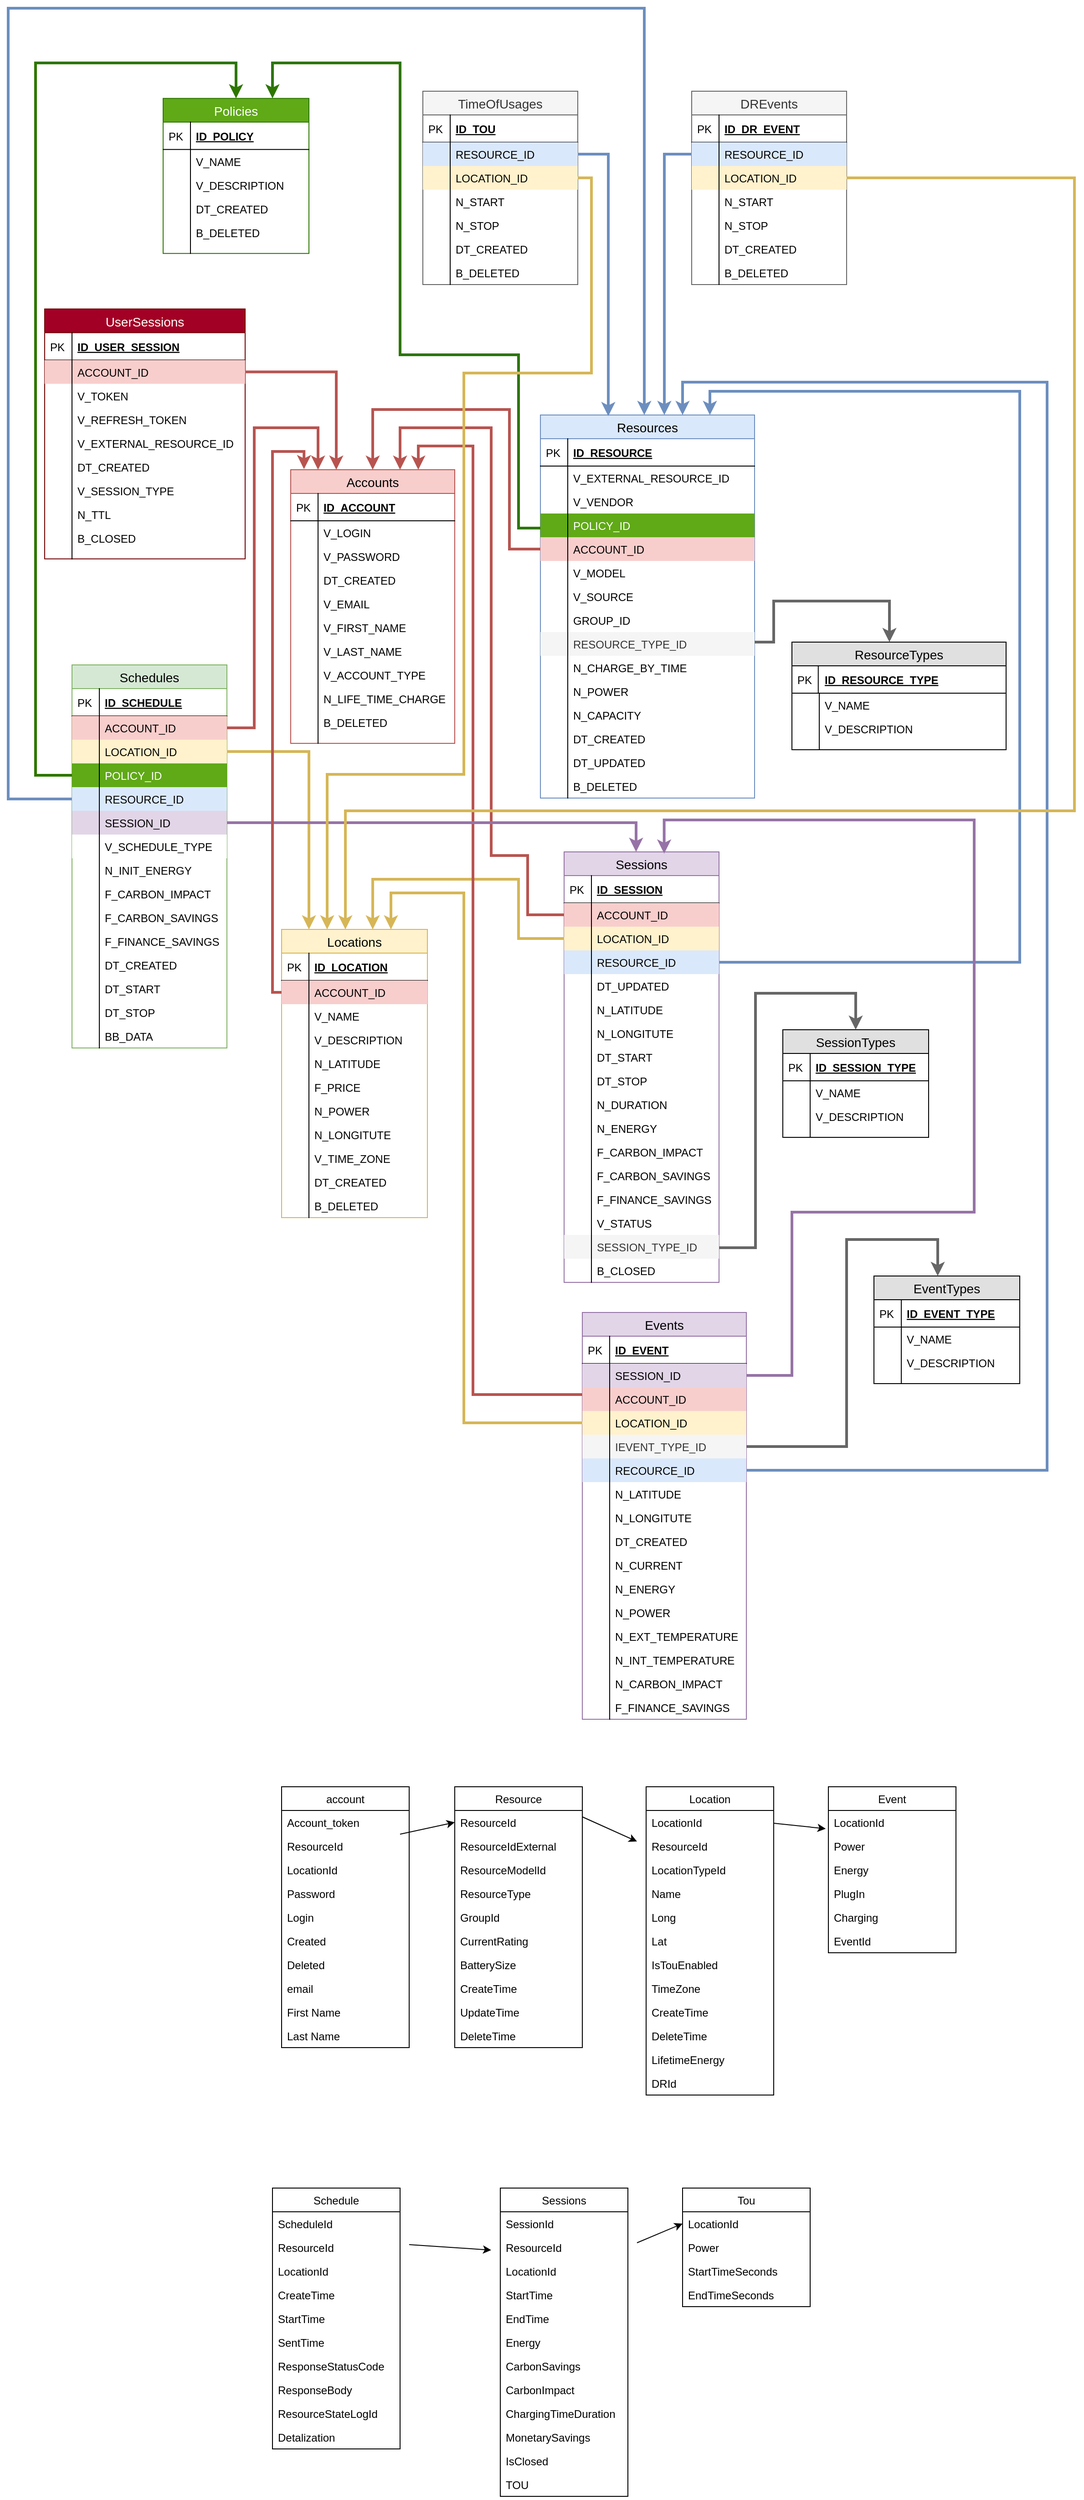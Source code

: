 <mxfile version="13.7.7" type="device"><diagram id="vXtzR7-bbjyTx3PzSgc_" name="Page-1"><mxGraphModel dx="383" dy="680" grid="1" gridSize="10" guides="1" tooltips="1" connect="1" arrows="1" fold="1" page="1" pageScale="1" pageWidth="827" pageHeight="1169" math="0" shadow="0"><root><mxCell id="0"/><mxCell id="1" parent="0"/><mxCell id="u3vJl3cMUCyctBiY2KoB-1" value="DREvents" style="swimlane;fontStyle=0;childLayout=stackLayout;horizontal=1;startSize=26;fillColor=#f5f5f5;horizontalStack=0;resizeParent=1;resizeParentMax=0;resizeLast=0;collapsible=1;marginBottom=0;swimlaneFillColor=#ffffff;align=center;fontSize=14;strokeColor=#666666;fontColor=#333333;" parent="1" vertex="1"><mxGeometry x="1820" y="161" width="170" height="212" as="geometry"><mxRectangle x="640" y="-1330.218" width="130" height="26" as="alternateBounds"/></mxGeometry></mxCell><mxCell id="u3vJl3cMUCyctBiY2KoB-2" value="ID_DR_EVENT" style="shape=partialRectangle;top=0;left=0;right=0;bottom=1;align=left;verticalAlign=middle;fillColor=none;spacingLeft=34;spacingRight=4;overflow=hidden;rotatable=0;points=[[0,0.5],[1,0.5]];portConstraint=eastwest;dropTarget=0;fontStyle=5;fontSize=12;" parent="u3vJl3cMUCyctBiY2KoB-1" vertex="1"><mxGeometry y="26" width="170" height="30" as="geometry"/></mxCell><mxCell id="u3vJl3cMUCyctBiY2KoB-3" value="PK" style="shape=partialRectangle;top=0;left=0;bottom=0;fillColor=none;align=left;verticalAlign=middle;spacingLeft=4;spacingRight=4;overflow=hidden;rotatable=0;points=[];portConstraint=eastwest;part=1;fontSize=12;" parent="u3vJl3cMUCyctBiY2KoB-2" vertex="1" connectable="0"><mxGeometry width="30" height="30" as="geometry"/></mxCell><mxCell id="u3vJl3cMUCyctBiY2KoB-16" value="RESOURCE_ID" style="shape=partialRectangle;top=0;left=0;right=0;bottom=0;align=left;verticalAlign=top;fillColor=#dae8fc;spacingLeft=34;spacingRight=4;overflow=hidden;rotatable=0;points=[[0,0.5],[1,0.5]];portConstraint=eastwest;dropTarget=0;fontSize=12;strokeColor=#6c8ebf;" parent="u3vJl3cMUCyctBiY2KoB-1" vertex="1"><mxGeometry y="56" width="170" height="26" as="geometry"/></mxCell><mxCell id="u3vJl3cMUCyctBiY2KoB-17" value="" style="shape=partialRectangle;top=0;left=0;bottom=0;fillColor=none;align=left;verticalAlign=top;spacingLeft=4;spacingRight=4;overflow=hidden;rotatable=0;points=[];portConstraint=eastwest;part=1;fontSize=12;" parent="u3vJl3cMUCyctBiY2KoB-16" vertex="1" connectable="0"><mxGeometry width="30" height="26" as="geometry"/></mxCell><mxCell id="u3vJl3cMUCyctBiY2KoB-6" value="LOCATION_ID" style="shape=partialRectangle;top=0;left=0;right=0;bottom=0;align=left;verticalAlign=top;fillColor=#fff2cc;spacingLeft=34;spacingRight=4;overflow=hidden;rotatable=0;points=[[0,0.5],[1,0.5]];portConstraint=eastwest;dropTarget=0;fontSize=12;strokeColor=#d6b656;" parent="u3vJl3cMUCyctBiY2KoB-1" vertex="1"><mxGeometry y="82" width="170" height="26" as="geometry"/></mxCell><mxCell id="u3vJl3cMUCyctBiY2KoB-7" value="" style="shape=partialRectangle;top=0;left=0;bottom=0;fillColor=none;align=left;verticalAlign=top;spacingLeft=4;spacingRight=4;overflow=hidden;rotatable=0;points=[];portConstraint=eastwest;part=1;fontSize=12;" parent="u3vJl3cMUCyctBiY2KoB-6" vertex="1" connectable="0"><mxGeometry width="30" height="26" as="geometry"/></mxCell><mxCell id="u3vJl3cMUCyctBiY2KoB-8" value="N_START" style="shape=partialRectangle;top=0;left=0;right=0;bottom=0;align=left;verticalAlign=top;fillColor=none;spacingLeft=34;spacingRight=4;overflow=hidden;rotatable=0;points=[[0,0.5],[1,0.5]];portConstraint=eastwest;dropTarget=0;fontSize=12;" parent="u3vJl3cMUCyctBiY2KoB-1" vertex="1"><mxGeometry y="108" width="170" height="26" as="geometry"/></mxCell><mxCell id="u3vJl3cMUCyctBiY2KoB-9" value="" style="shape=partialRectangle;top=0;left=0;bottom=0;fillColor=none;align=left;verticalAlign=top;spacingLeft=4;spacingRight=4;overflow=hidden;rotatable=0;points=[];portConstraint=eastwest;part=1;fontSize=12;" parent="u3vJl3cMUCyctBiY2KoB-8" vertex="1" connectable="0"><mxGeometry width="30" height="26" as="geometry"/></mxCell><mxCell id="u3vJl3cMUCyctBiY2KoB-10" value="N_STOP" style="shape=partialRectangle;top=0;left=0;right=0;bottom=0;align=left;verticalAlign=top;fillColor=none;spacingLeft=34;spacingRight=4;overflow=hidden;rotatable=0;points=[[0,0.5],[1,0.5]];portConstraint=eastwest;dropTarget=0;fontSize=12;" parent="u3vJl3cMUCyctBiY2KoB-1" vertex="1"><mxGeometry y="134" width="170" height="26" as="geometry"/></mxCell><mxCell id="u3vJl3cMUCyctBiY2KoB-11" value="" style="shape=partialRectangle;top=0;left=0;bottom=0;fillColor=none;align=left;verticalAlign=top;spacingLeft=4;spacingRight=4;overflow=hidden;rotatable=0;points=[];portConstraint=eastwest;part=1;fontSize=12;" parent="u3vJl3cMUCyctBiY2KoB-10" vertex="1" connectable="0"><mxGeometry width="30" height="26" as="geometry"/></mxCell><mxCell id="u3vJl3cMUCyctBiY2KoB-12" value="DT_CREATED" style="shape=partialRectangle;top=0;left=0;right=0;bottom=0;align=left;verticalAlign=top;fillColor=none;spacingLeft=34;spacingRight=4;overflow=hidden;rotatable=0;points=[[0,0.5],[1,0.5]];portConstraint=eastwest;dropTarget=0;fontSize=12;" parent="u3vJl3cMUCyctBiY2KoB-1" vertex="1"><mxGeometry y="160" width="170" height="26" as="geometry"/></mxCell><mxCell id="u3vJl3cMUCyctBiY2KoB-13" value="" style="shape=partialRectangle;top=0;left=0;bottom=0;fillColor=none;align=left;verticalAlign=top;spacingLeft=4;spacingRight=4;overflow=hidden;rotatable=0;points=[];portConstraint=eastwest;part=1;fontSize=12;" parent="u3vJl3cMUCyctBiY2KoB-12" vertex="1" connectable="0"><mxGeometry width="30" height="26" as="geometry"/></mxCell><mxCell id="u3vJl3cMUCyctBiY2KoB-14" value="B_DELETED" style="shape=partialRectangle;top=0;left=0;right=0;bottom=0;align=left;verticalAlign=top;fillColor=none;spacingLeft=34;spacingRight=4;overflow=hidden;rotatable=0;points=[[0,0.5],[1,0.5]];portConstraint=eastwest;dropTarget=0;fontSize=12;" parent="u3vJl3cMUCyctBiY2KoB-1" vertex="1"><mxGeometry y="186" width="170" height="26" as="geometry"/></mxCell><mxCell id="u3vJl3cMUCyctBiY2KoB-15" value="" style="shape=partialRectangle;top=0;left=0;bottom=0;fillColor=none;align=left;verticalAlign=top;spacingLeft=4;spacingRight=4;overflow=hidden;rotatable=0;points=[];portConstraint=eastwest;part=1;fontSize=12;" parent="u3vJl3cMUCyctBiY2KoB-14" vertex="1" connectable="0"><mxGeometry width="30" height="26" as="geometry"/></mxCell><mxCell id="Yt5IUXvdklg-FkysrKNM-1" value="Resources" style="swimlane;fontStyle=0;childLayout=stackLayout;horizontal=1;startSize=26;fillColor=#dae8fc;horizontalStack=0;resizeParent=1;resizeParentMax=0;resizeLast=0;collapsible=1;marginBottom=0;swimlaneFillColor=#ffffff;align=center;fontSize=14;strokeColor=#6c8ebf;" parent="1" vertex="1"><mxGeometry x="1654" y="516" width="235" height="420" as="geometry"><mxRectangle x="1120" y="-900" width="100" height="26" as="alternateBounds"/></mxGeometry></mxCell><mxCell id="Yt5IUXvdklg-FkysrKNM-2" value="ID_RESOURCE" style="shape=partialRectangle;top=0;left=0;right=0;bottom=1;align=left;verticalAlign=middle;fillColor=none;spacingLeft=34;spacingRight=4;overflow=hidden;rotatable=0;points=[[0,0.5],[1,0.5]];portConstraint=eastwest;dropTarget=0;fontStyle=5;fontSize=12;" parent="Yt5IUXvdklg-FkysrKNM-1" vertex="1"><mxGeometry y="26" width="235" height="30" as="geometry"/></mxCell><mxCell id="Yt5IUXvdklg-FkysrKNM-3" value="PK" style="shape=partialRectangle;top=0;left=0;bottom=0;fillColor=none;align=left;verticalAlign=middle;spacingLeft=4;spacingRight=4;overflow=hidden;rotatable=0;points=[];portConstraint=eastwest;part=1;fontSize=12;" parent="Yt5IUXvdklg-FkysrKNM-2" vertex="1" connectable="0"><mxGeometry width="30" height="30" as="geometry"/></mxCell><mxCell id="Yt5IUXvdklg-FkysrKNM-4" value="V_EXTERNAL_RESOURCE_ID" style="shape=partialRectangle;top=0;left=0;right=0;bottom=0;align=left;verticalAlign=top;fillColor=none;spacingLeft=34;spacingRight=4;overflow=hidden;rotatable=0;points=[[0,0.5],[1,0.5]];portConstraint=eastwest;dropTarget=0;fontSize=12;" parent="Yt5IUXvdklg-FkysrKNM-1" vertex="1"><mxGeometry y="56" width="235" height="26" as="geometry"/></mxCell><mxCell id="Yt5IUXvdklg-FkysrKNM-5" value="" style="shape=partialRectangle;top=0;left=0;bottom=0;fillColor=none;align=left;verticalAlign=top;spacingLeft=4;spacingRight=4;overflow=hidden;rotatable=0;points=[];portConstraint=eastwest;part=1;fontSize=12;" parent="Yt5IUXvdklg-FkysrKNM-4" vertex="1" connectable="0"><mxGeometry width="30" height="26" as="geometry"/></mxCell><mxCell id="Yt5IUXvdklg-FkysrKNM-6" value="V_VENDOR" style="shape=partialRectangle;top=0;left=0;right=0;bottom=0;align=left;verticalAlign=top;fillColor=none;spacingLeft=34;spacingRight=4;overflow=hidden;rotatable=0;points=[[0,0.5],[1,0.5]];portConstraint=eastwest;dropTarget=0;fontSize=12;" parent="Yt5IUXvdklg-FkysrKNM-1" vertex="1"><mxGeometry y="82" width="235" height="26" as="geometry"/></mxCell><mxCell id="Yt5IUXvdklg-FkysrKNM-7" value="" style="shape=partialRectangle;top=0;left=0;bottom=0;fillColor=none;align=left;verticalAlign=top;spacingLeft=4;spacingRight=4;overflow=hidden;rotatable=0;points=[];portConstraint=eastwest;part=1;fontSize=12;" parent="Yt5IUXvdklg-FkysrKNM-6" vertex="1" connectable="0"><mxGeometry width="30" height="26" as="geometry"/></mxCell><mxCell id="Yt5IUXvdklg-FkysrKNM-8" value="POLICY_ID" style="shape=partialRectangle;top=0;left=0;right=0;bottom=0;align=left;verticalAlign=top;fillColor=#60a917;spacingLeft=34;spacingRight=4;overflow=hidden;rotatable=0;points=[[0,0.5],[1,0.5]];portConstraint=eastwest;dropTarget=0;fontSize=12;strokeColor=#2D7600;fontColor=#ffffff;" parent="Yt5IUXvdklg-FkysrKNM-1" vertex="1"><mxGeometry y="108" width="235" height="26" as="geometry"/></mxCell><mxCell id="Yt5IUXvdklg-FkysrKNM-9" value="" style="shape=partialRectangle;top=0;left=0;bottom=0;fillColor=none;align=left;verticalAlign=top;spacingLeft=4;spacingRight=4;overflow=hidden;rotatable=0;points=[];portConstraint=eastwest;part=1;fontSize=12;" parent="Yt5IUXvdklg-FkysrKNM-8" vertex="1" connectable="0"><mxGeometry width="30" height="26" as="geometry"/></mxCell><mxCell id="Yt5IUXvdklg-FkysrKNM-10" value="ACCOUNT_ID" style="shape=partialRectangle;top=0;left=0;right=0;bottom=0;align=left;verticalAlign=top;fillColor=#f8cecc;spacingLeft=34;spacingRight=4;overflow=hidden;rotatable=0;points=[[0,0.5],[1,0.5]];portConstraint=eastwest;dropTarget=0;fontSize=12;strokeColor=#b85450;" parent="Yt5IUXvdklg-FkysrKNM-1" vertex="1"><mxGeometry y="134" width="235" height="26" as="geometry"/></mxCell><mxCell id="Yt5IUXvdklg-FkysrKNM-11" value="" style="shape=partialRectangle;top=0;left=0;bottom=0;fillColor=none;align=left;verticalAlign=top;spacingLeft=4;spacingRight=4;overflow=hidden;rotatable=0;points=[];portConstraint=eastwest;part=1;fontSize=12;" parent="Yt5IUXvdklg-FkysrKNM-10" vertex="1" connectable="0"><mxGeometry width="30" height="26" as="geometry"/></mxCell><mxCell id="Yt5IUXvdklg-FkysrKNM-12" value="V_MODEL" style="shape=partialRectangle;top=0;left=0;right=0;bottom=0;align=left;verticalAlign=top;fillColor=none;spacingLeft=34;spacingRight=4;overflow=hidden;rotatable=0;points=[[0,0.5],[1,0.5]];portConstraint=eastwest;dropTarget=0;fontSize=12;" parent="Yt5IUXvdklg-FkysrKNM-1" vertex="1"><mxGeometry y="160" width="235" height="26" as="geometry"/></mxCell><mxCell id="Yt5IUXvdklg-FkysrKNM-13" value="" style="shape=partialRectangle;top=0;left=0;bottom=0;fillColor=none;align=left;verticalAlign=top;spacingLeft=4;spacingRight=4;overflow=hidden;rotatable=0;points=[];portConstraint=eastwest;part=1;fontSize=12;" parent="Yt5IUXvdklg-FkysrKNM-12" vertex="1" connectable="0"><mxGeometry width="30" height="26" as="geometry"/></mxCell><mxCell id="Yt5IUXvdklg-FkysrKNM-14" value="V_SOURCE" style="shape=partialRectangle;top=0;left=0;right=0;bottom=0;align=left;verticalAlign=top;fillColor=none;spacingLeft=34;spacingRight=4;overflow=hidden;rotatable=0;points=[[0,0.5],[1,0.5]];portConstraint=eastwest;dropTarget=0;fontSize=12;" parent="Yt5IUXvdklg-FkysrKNM-1" vertex="1"><mxGeometry y="186" width="235" height="26" as="geometry"/></mxCell><mxCell id="Yt5IUXvdklg-FkysrKNM-15" value="" style="shape=partialRectangle;top=0;left=0;bottom=0;fillColor=none;align=left;verticalAlign=top;spacingLeft=4;spacingRight=4;overflow=hidden;rotatable=0;points=[];portConstraint=eastwest;part=1;fontSize=12;" parent="Yt5IUXvdklg-FkysrKNM-14" vertex="1" connectable="0"><mxGeometry width="30" height="26" as="geometry"/></mxCell><mxCell id="Yt5IUXvdklg-FkysrKNM-16" value="GROUP_ID" style="shape=partialRectangle;top=0;left=0;right=0;bottom=0;align=left;verticalAlign=top;fillColor=none;spacingLeft=34;spacingRight=4;overflow=hidden;rotatable=0;points=[[0,0.5],[1,0.5]];portConstraint=eastwest;dropTarget=0;fontSize=12;" parent="Yt5IUXvdklg-FkysrKNM-1" vertex="1"><mxGeometry y="212" width="235" height="26" as="geometry"/></mxCell><mxCell id="Yt5IUXvdklg-FkysrKNM-17" value="" style="shape=partialRectangle;top=0;left=0;bottom=0;fillColor=none;align=left;verticalAlign=top;spacingLeft=4;spacingRight=4;overflow=hidden;rotatable=0;points=[];portConstraint=eastwest;part=1;fontSize=12;" parent="Yt5IUXvdklg-FkysrKNM-16" vertex="1" connectable="0"><mxGeometry width="30" height="26" as="geometry"/></mxCell><mxCell id="Yt5IUXvdklg-FkysrKNM-18" value="RESOURCE_TYPE_ID" style="shape=partialRectangle;top=0;left=0;right=0;bottom=0;align=left;verticalAlign=top;fillColor=#f5f5f5;spacingLeft=34;spacingRight=4;overflow=hidden;rotatable=0;points=[[0,0.5],[1,0.5]];portConstraint=eastwest;dropTarget=0;fontSize=12;strokeColor=#666666;fontColor=#333333;" parent="Yt5IUXvdklg-FkysrKNM-1" vertex="1"><mxGeometry y="238" width="235" height="26" as="geometry"/></mxCell><mxCell id="Yt5IUXvdklg-FkysrKNM-19" value="" style="shape=partialRectangle;top=0;left=0;bottom=0;fillColor=none;align=left;verticalAlign=top;spacingLeft=4;spacingRight=4;overflow=hidden;rotatable=0;points=[];portConstraint=eastwest;part=1;fontSize=12;" parent="Yt5IUXvdklg-FkysrKNM-18" vertex="1" connectable="0"><mxGeometry width="30" height="26" as="geometry"/></mxCell><mxCell id="OVnrb-RCefg2wUBXkk-0-3" value="N_CHARGE_BY_TIME" style="shape=partialRectangle;top=0;left=0;right=0;bottom=0;align=left;verticalAlign=top;fillColor=none;spacingLeft=34;spacingRight=4;overflow=hidden;rotatable=0;points=[[0,0.5],[1,0.5]];portConstraint=eastwest;dropTarget=0;fontSize=12;" parent="Yt5IUXvdklg-FkysrKNM-1" vertex="1"><mxGeometry y="264" width="235" height="26" as="geometry"/></mxCell><mxCell id="OVnrb-RCefg2wUBXkk-0-4" value="" style="shape=partialRectangle;top=0;left=0;bottom=0;fillColor=none;align=left;verticalAlign=top;spacingLeft=4;spacingRight=4;overflow=hidden;rotatable=0;points=[];portConstraint=eastwest;part=1;fontSize=12;" parent="OVnrb-RCefg2wUBXkk-0-3" vertex="1" connectable="0"><mxGeometry width="30" height="26" as="geometry"/></mxCell><mxCell id="Yt5IUXvdklg-FkysrKNM-20" value="N_POWER" style="shape=partialRectangle;top=0;left=0;right=0;bottom=0;align=left;verticalAlign=top;fillColor=none;spacingLeft=34;spacingRight=4;overflow=hidden;rotatable=0;points=[[0,0.5],[1,0.5]];portConstraint=eastwest;dropTarget=0;fontSize=12;" parent="Yt5IUXvdklg-FkysrKNM-1" vertex="1"><mxGeometry y="290" width="235" height="26" as="geometry"/></mxCell><mxCell id="Yt5IUXvdklg-FkysrKNM-21" value="" style="shape=partialRectangle;top=0;left=0;bottom=0;fillColor=none;align=left;verticalAlign=top;spacingLeft=4;spacingRight=4;overflow=hidden;rotatable=0;points=[];portConstraint=eastwest;part=1;fontSize=12;" parent="Yt5IUXvdklg-FkysrKNM-20" vertex="1" connectable="0"><mxGeometry width="30" height="26" as="geometry"/></mxCell><mxCell id="Yt5IUXvdklg-FkysrKNM-22" value="N_CAPACITY" style="shape=partialRectangle;top=0;left=0;right=0;bottom=0;align=left;verticalAlign=top;fillColor=none;spacingLeft=34;spacingRight=4;overflow=hidden;rotatable=0;points=[[0,0.5],[1,0.5]];portConstraint=eastwest;dropTarget=0;fontSize=12;" parent="Yt5IUXvdklg-FkysrKNM-1" vertex="1"><mxGeometry y="316" width="235" height="26" as="geometry"/></mxCell><mxCell id="Yt5IUXvdklg-FkysrKNM-23" value="" style="shape=partialRectangle;top=0;left=0;bottom=0;fillColor=none;align=left;verticalAlign=top;spacingLeft=4;spacingRight=4;overflow=hidden;rotatable=0;points=[];portConstraint=eastwest;part=1;fontSize=12;" parent="Yt5IUXvdklg-FkysrKNM-22" vertex="1" connectable="0"><mxGeometry width="30" height="26" as="geometry"/></mxCell><mxCell id="Yt5IUXvdklg-FkysrKNM-24" value="DT_CREATED" style="shape=partialRectangle;top=0;left=0;right=0;bottom=0;align=left;verticalAlign=top;fillColor=none;spacingLeft=34;spacingRight=4;overflow=hidden;rotatable=0;points=[[0,0.5],[1,0.5]];portConstraint=eastwest;dropTarget=0;fontSize=12;" parent="Yt5IUXvdklg-FkysrKNM-1" vertex="1"><mxGeometry y="342" width="235" height="26" as="geometry"/></mxCell><mxCell id="Yt5IUXvdklg-FkysrKNM-25" value="" style="shape=partialRectangle;top=0;left=0;bottom=0;fillColor=none;align=left;verticalAlign=top;spacingLeft=4;spacingRight=4;overflow=hidden;rotatable=0;points=[];portConstraint=eastwest;part=1;fontSize=12;" parent="Yt5IUXvdklg-FkysrKNM-24" vertex="1" connectable="0"><mxGeometry width="30" height="26" as="geometry"/></mxCell><mxCell id="Yt5IUXvdklg-FkysrKNM-26" value="DT_UPDATED" style="shape=partialRectangle;top=0;left=0;right=0;bottom=0;align=left;verticalAlign=top;fillColor=none;spacingLeft=34;spacingRight=4;overflow=hidden;rotatable=0;points=[[0,0.5],[1,0.5]];portConstraint=eastwest;dropTarget=0;fontSize=12;" parent="Yt5IUXvdklg-FkysrKNM-1" vertex="1"><mxGeometry y="368" width="235" height="26" as="geometry"/></mxCell><mxCell id="Yt5IUXvdklg-FkysrKNM-27" value="" style="shape=partialRectangle;top=0;left=0;bottom=0;fillColor=none;align=left;verticalAlign=top;spacingLeft=4;spacingRight=4;overflow=hidden;rotatable=0;points=[];portConstraint=eastwest;part=1;fontSize=12;" parent="Yt5IUXvdklg-FkysrKNM-26" vertex="1" connectable="0"><mxGeometry width="30" height="26" as="geometry"/></mxCell><mxCell id="Yt5IUXvdklg-FkysrKNM-28" value="B_DELETED" style="shape=partialRectangle;top=0;left=0;right=0;bottom=0;align=left;verticalAlign=top;fillColor=none;spacingLeft=34;spacingRight=4;overflow=hidden;rotatable=0;points=[[0,0.5],[1,0.5]];portConstraint=eastwest;dropTarget=0;fontSize=12;" parent="Yt5IUXvdklg-FkysrKNM-1" vertex="1"><mxGeometry y="394" width="235" height="26" as="geometry"/></mxCell><mxCell id="Yt5IUXvdklg-FkysrKNM-29" value="" style="shape=partialRectangle;top=0;left=0;bottom=0;fillColor=none;align=left;verticalAlign=top;spacingLeft=4;spacingRight=4;overflow=hidden;rotatable=0;points=[];portConstraint=eastwest;part=1;fontSize=12;" parent="Yt5IUXvdklg-FkysrKNM-28" vertex="1" connectable="0"><mxGeometry width="30" height="26" as="geometry"/></mxCell><mxCell id="Yt5IUXvdklg-FkysrKNM-275" value="UserSessions" style="swimlane;fontStyle=0;childLayout=stackLayout;horizontal=1;startSize=26;fillColor=#a20025;horizontalStack=0;resizeParent=1;resizeParentMax=0;resizeLast=0;collapsible=1;marginBottom=0;swimlaneFillColor=#ffffff;align=center;fontSize=14;strokeColor=#6F0000;fontColor=#ffffff;" parent="1" vertex="1"><mxGeometry x="1110" y="399.78" width="220" height="274" as="geometry"/></mxCell><mxCell id="Yt5IUXvdklg-FkysrKNM-276" value="ID_USER_SESSION" style="shape=partialRectangle;top=0;left=0;right=0;bottom=1;align=left;verticalAlign=middle;fillColor=none;spacingLeft=34;spacingRight=4;overflow=hidden;rotatable=0;points=[[0,0.5],[1,0.5]];portConstraint=eastwest;dropTarget=0;fontStyle=5;fontSize=12;" parent="Yt5IUXvdklg-FkysrKNM-275" vertex="1"><mxGeometry y="26" width="220" height="30" as="geometry"/></mxCell><mxCell id="Yt5IUXvdklg-FkysrKNM-277" value="PK" style="shape=partialRectangle;top=0;left=0;bottom=0;fillColor=none;align=left;verticalAlign=middle;spacingLeft=4;spacingRight=4;overflow=hidden;rotatable=0;points=[];portConstraint=eastwest;part=1;fontSize=12;" parent="Yt5IUXvdklg-FkysrKNM-276" vertex="1" connectable="0"><mxGeometry width="30" height="30" as="geometry"/></mxCell><mxCell id="Yt5IUXvdklg-FkysrKNM-278" value="ACCOUNT_ID" style="shape=partialRectangle;top=0;left=0;right=0;bottom=0;align=left;verticalAlign=top;fillColor=#f8cecc;spacingLeft=34;spacingRight=4;overflow=hidden;rotatable=0;points=[[0,0.5],[1,0.5]];portConstraint=eastwest;dropTarget=0;fontSize=12;strokeColor=#b85450;" parent="Yt5IUXvdklg-FkysrKNM-275" vertex="1"><mxGeometry y="56" width="220" height="26" as="geometry"/></mxCell><mxCell id="Yt5IUXvdklg-FkysrKNM-279" value="" style="shape=partialRectangle;top=0;left=0;bottom=0;fillColor=none;align=left;verticalAlign=top;spacingLeft=4;spacingRight=4;overflow=hidden;rotatable=0;points=[];portConstraint=eastwest;part=1;fontSize=12;" parent="Yt5IUXvdklg-FkysrKNM-278" vertex="1" connectable="0"><mxGeometry width="30" height="26" as="geometry"/></mxCell><mxCell id="Yt5IUXvdklg-FkysrKNM-280" value="V_TOKEN" style="shape=partialRectangle;top=0;left=0;right=0;bottom=0;align=left;verticalAlign=top;fillColor=none;spacingLeft=34;spacingRight=4;overflow=hidden;rotatable=0;points=[[0,0.5],[1,0.5]];portConstraint=eastwest;dropTarget=0;fontSize=12;" parent="Yt5IUXvdklg-FkysrKNM-275" vertex="1"><mxGeometry y="82" width="220" height="26" as="geometry"/></mxCell><mxCell id="Yt5IUXvdklg-FkysrKNM-281" value="" style="shape=partialRectangle;top=0;left=0;bottom=0;fillColor=none;align=left;verticalAlign=top;spacingLeft=4;spacingRight=4;overflow=hidden;rotatable=0;points=[];portConstraint=eastwest;part=1;fontSize=12;" parent="Yt5IUXvdklg-FkysrKNM-280" vertex="1" connectable="0"><mxGeometry width="30" height="26" as="geometry"/></mxCell><mxCell id="Yt5IUXvdklg-FkysrKNM-282" value="V_REFRESH_TOKEN" style="shape=partialRectangle;top=0;left=0;right=0;bottom=0;align=left;verticalAlign=top;fillColor=none;spacingLeft=34;spacingRight=4;overflow=hidden;rotatable=0;points=[[0,0.5],[1,0.5]];portConstraint=eastwest;dropTarget=0;fontSize=12;" parent="Yt5IUXvdklg-FkysrKNM-275" vertex="1"><mxGeometry y="108" width="220" height="26" as="geometry"/></mxCell><mxCell id="Yt5IUXvdklg-FkysrKNM-283" value="" style="shape=partialRectangle;top=0;left=0;bottom=0;fillColor=none;align=left;verticalAlign=top;spacingLeft=4;spacingRight=4;overflow=hidden;rotatable=0;points=[];portConstraint=eastwest;part=1;fontSize=12;" parent="Yt5IUXvdklg-FkysrKNM-282" vertex="1" connectable="0"><mxGeometry width="30" height="26" as="geometry"/></mxCell><mxCell id="eq57_ta7icPShzoF3I9a-1" value="V_EXTERNAL_RESOURCE_ID" style="shape=partialRectangle;top=0;left=0;right=0;bottom=0;align=left;verticalAlign=top;fillColor=none;spacingLeft=34;spacingRight=4;overflow=hidden;rotatable=0;points=[[0,0.5],[1,0.5]];portConstraint=eastwest;dropTarget=0;fontSize=12;" vertex="1" parent="Yt5IUXvdklg-FkysrKNM-275"><mxGeometry y="134" width="220" height="26" as="geometry"/></mxCell><mxCell id="eq57_ta7icPShzoF3I9a-2" value="" style="shape=partialRectangle;top=0;left=0;bottom=0;fillColor=none;align=left;verticalAlign=top;spacingLeft=4;spacingRight=4;overflow=hidden;rotatable=0;points=[];portConstraint=eastwest;part=1;fontSize=12;" vertex="1" connectable="0" parent="eq57_ta7icPShzoF3I9a-1"><mxGeometry width="30" height="26" as="geometry"/></mxCell><mxCell id="Yt5IUXvdklg-FkysrKNM-284" value="DT_CREATED" style="shape=partialRectangle;top=0;left=0;right=0;bottom=0;align=left;verticalAlign=top;fillColor=none;spacingLeft=34;spacingRight=4;overflow=hidden;rotatable=0;points=[[0,0.5],[1,0.5]];portConstraint=eastwest;dropTarget=0;fontSize=12;" parent="Yt5IUXvdklg-FkysrKNM-275" vertex="1"><mxGeometry y="160" width="220" height="26" as="geometry"/></mxCell><mxCell id="Yt5IUXvdklg-FkysrKNM-285" value="" style="shape=partialRectangle;top=0;left=0;bottom=0;fillColor=none;align=left;verticalAlign=top;spacingLeft=4;spacingRight=4;overflow=hidden;rotatable=0;points=[];portConstraint=eastwest;part=1;fontSize=12;" parent="Yt5IUXvdklg-FkysrKNM-284" vertex="1" connectable="0"><mxGeometry width="30" height="26" as="geometry"/></mxCell><mxCell id="Yt5IUXvdklg-FkysrKNM-286" value="V_SESSION_TYPE" style="shape=partialRectangle;top=0;left=0;right=0;bottom=0;align=left;verticalAlign=top;fillColor=none;spacingLeft=34;spacingRight=4;overflow=hidden;rotatable=0;points=[[0,0.5],[1,0.5]];portConstraint=eastwest;dropTarget=0;fontSize=12;" parent="Yt5IUXvdklg-FkysrKNM-275" vertex="1"><mxGeometry y="186" width="220" height="26" as="geometry"/></mxCell><mxCell id="Yt5IUXvdklg-FkysrKNM-287" value="" style="shape=partialRectangle;top=0;left=0;bottom=0;fillColor=none;align=left;verticalAlign=top;spacingLeft=4;spacingRight=4;overflow=hidden;rotatable=0;points=[];portConstraint=eastwest;part=1;fontSize=12;" parent="Yt5IUXvdklg-FkysrKNM-286" vertex="1" connectable="0"><mxGeometry width="30" height="26" as="geometry"/></mxCell><mxCell id="Yt5IUXvdklg-FkysrKNM-288" value="N_TTL" style="shape=partialRectangle;top=0;left=0;right=0;bottom=0;align=left;verticalAlign=top;fillColor=none;spacingLeft=34;spacingRight=4;overflow=hidden;rotatable=0;points=[[0,0.5],[1,0.5]];portConstraint=eastwest;dropTarget=0;fontSize=12;" parent="Yt5IUXvdklg-FkysrKNM-275" vertex="1"><mxGeometry y="212" width="220" height="26" as="geometry"/></mxCell><mxCell id="Yt5IUXvdklg-FkysrKNM-289" value="" style="shape=partialRectangle;top=0;left=0;bottom=0;fillColor=none;align=left;verticalAlign=top;spacingLeft=4;spacingRight=4;overflow=hidden;rotatable=0;points=[];portConstraint=eastwest;part=1;fontSize=12;" parent="Yt5IUXvdklg-FkysrKNM-288" vertex="1" connectable="0"><mxGeometry width="30" height="26" as="geometry"/></mxCell><mxCell id="Yt5IUXvdklg-FkysrKNM-290" value="B_CLOSED" style="shape=partialRectangle;top=0;left=0;right=0;bottom=0;align=left;verticalAlign=top;fillColor=none;spacingLeft=34;spacingRight=4;overflow=hidden;rotatable=0;points=[[0,0.5],[1,0.5]];portConstraint=eastwest;dropTarget=0;fontSize=12;" parent="Yt5IUXvdklg-FkysrKNM-275" vertex="1"><mxGeometry y="238" width="220" height="26" as="geometry"/></mxCell><mxCell id="Yt5IUXvdklg-FkysrKNM-291" value="" style="shape=partialRectangle;top=0;left=0;bottom=0;fillColor=none;align=left;verticalAlign=top;spacingLeft=4;spacingRight=4;overflow=hidden;rotatable=0;points=[];portConstraint=eastwest;part=1;fontSize=12;" parent="Yt5IUXvdklg-FkysrKNM-290" vertex="1" connectable="0"><mxGeometry width="30" height="26" as="geometry"/></mxCell><mxCell id="Yt5IUXvdklg-FkysrKNM-292" value="" style="shape=partialRectangle;top=0;left=0;right=0;bottom=0;align=left;verticalAlign=top;fillColor=none;spacingLeft=34;spacingRight=4;overflow=hidden;rotatable=0;points=[[0,0.5],[1,0.5]];portConstraint=eastwest;dropTarget=0;fontSize=12;" parent="Yt5IUXvdklg-FkysrKNM-275" vertex="1"><mxGeometry y="264" width="220" height="10" as="geometry"/></mxCell><mxCell id="Yt5IUXvdklg-FkysrKNM-293" value="" style="shape=partialRectangle;top=0;left=0;bottom=0;fillColor=none;align=left;verticalAlign=top;spacingLeft=4;spacingRight=4;overflow=hidden;rotatable=0;points=[];portConstraint=eastwest;part=1;fontSize=12;" parent="Yt5IUXvdklg-FkysrKNM-292" vertex="1" connectable="0"><mxGeometry width="30" height="10" as="geometry"/></mxCell><mxCell id="Yt5IUXvdklg-FkysrKNM-328" value="SessionTypes" style="swimlane;fontStyle=0;childLayout=stackLayout;horizontal=1;startSize=26;fillColor=#e0e0e0;horizontalStack=0;resizeParent=1;resizeParentMax=0;resizeLast=0;collapsible=1;marginBottom=0;swimlaneFillColor=#ffffff;align=center;fontSize=14;" parent="1" vertex="1"><mxGeometry x="1920" y="1190.004" width="160" height="118" as="geometry"/></mxCell><mxCell id="Yt5IUXvdklg-FkysrKNM-329" value="ID_SESSION_TYPE" style="shape=partialRectangle;top=0;left=0;right=0;bottom=1;align=left;verticalAlign=middle;fillColor=none;spacingLeft=34;spacingRight=4;overflow=hidden;rotatable=0;points=[[0,0.5],[1,0.5]];portConstraint=eastwest;dropTarget=0;fontStyle=5;fontSize=12;" parent="Yt5IUXvdklg-FkysrKNM-328" vertex="1"><mxGeometry y="26" width="160" height="30" as="geometry"/></mxCell><mxCell id="Yt5IUXvdklg-FkysrKNM-330" value="PK" style="shape=partialRectangle;top=0;left=0;bottom=0;fillColor=none;align=left;verticalAlign=middle;spacingLeft=4;spacingRight=4;overflow=hidden;rotatable=0;points=[];portConstraint=eastwest;part=1;fontSize=12;" parent="Yt5IUXvdklg-FkysrKNM-329" vertex="1" connectable="0"><mxGeometry width="30" height="30" as="geometry"/></mxCell><mxCell id="Yt5IUXvdklg-FkysrKNM-331" value="V_NAME" style="shape=partialRectangle;top=0;left=0;right=0;bottom=0;align=left;verticalAlign=top;fillColor=none;spacingLeft=34;spacingRight=4;overflow=hidden;rotatable=0;points=[[0,0.5],[1,0.5]];portConstraint=eastwest;dropTarget=0;fontSize=12;" parent="Yt5IUXvdklg-FkysrKNM-328" vertex="1"><mxGeometry y="56" width="160" height="26" as="geometry"/></mxCell><mxCell id="Yt5IUXvdklg-FkysrKNM-332" value="" style="shape=partialRectangle;top=0;left=0;bottom=0;fillColor=none;align=left;verticalAlign=top;spacingLeft=4;spacingRight=4;overflow=hidden;rotatable=0;points=[];portConstraint=eastwest;part=1;fontSize=12;" parent="Yt5IUXvdklg-FkysrKNM-331" vertex="1" connectable="0"><mxGeometry width="30" height="26" as="geometry"/></mxCell><mxCell id="Yt5IUXvdklg-FkysrKNM-333" value="V_DESCRIPTION" style="shape=partialRectangle;top=0;left=0;right=0;bottom=0;align=left;verticalAlign=top;fillColor=none;spacingLeft=34;spacingRight=4;overflow=hidden;rotatable=0;points=[[0,0.5],[1,0.5]];portConstraint=eastwest;dropTarget=0;fontSize=12;" parent="Yt5IUXvdklg-FkysrKNM-328" vertex="1"><mxGeometry y="82" width="160" height="26" as="geometry"/></mxCell><mxCell id="Yt5IUXvdklg-FkysrKNM-334" value="" style="shape=partialRectangle;top=0;left=0;bottom=0;fillColor=none;align=left;verticalAlign=top;spacingLeft=4;spacingRight=4;overflow=hidden;rotatable=0;points=[];portConstraint=eastwest;part=1;fontSize=12;" parent="Yt5IUXvdklg-FkysrKNM-333" vertex="1" connectable="0"><mxGeometry width="30" height="26" as="geometry"/></mxCell><mxCell id="Yt5IUXvdklg-FkysrKNM-335" value="" style="shape=partialRectangle;top=0;left=0;right=0;bottom=0;align=left;verticalAlign=top;fillColor=none;spacingLeft=34;spacingRight=4;overflow=hidden;rotatable=0;points=[[0,0.5],[1,0.5]];portConstraint=eastwest;dropTarget=0;fontSize=12;" parent="Yt5IUXvdklg-FkysrKNM-328" vertex="1"><mxGeometry y="108" width="160" height="10" as="geometry"/></mxCell><mxCell id="Yt5IUXvdklg-FkysrKNM-336" value="" style="shape=partialRectangle;top=0;left=0;bottom=0;fillColor=none;align=left;verticalAlign=top;spacingLeft=4;spacingRight=4;overflow=hidden;rotatable=0;points=[];portConstraint=eastwest;part=1;fontSize=12;" parent="Yt5IUXvdklg-FkysrKNM-335" vertex="1" connectable="0"><mxGeometry width="30" height="10" as="geometry"/></mxCell><mxCell id="Yt5IUXvdklg-FkysrKNM-30" value="Resource" style="swimlane;fontStyle=0;childLayout=stackLayout;horizontal=1;startSize=26;fillColor=none;horizontalStack=0;resizeParent=1;resizeParentMax=0;resizeLast=0;collapsible=1;marginBottom=0;" parent="1" vertex="1"><mxGeometry x="1560" y="2020" width="140" height="286" as="geometry"/></mxCell><mxCell id="Yt5IUXvdklg-FkysrKNM-31" value="ResourceId" style="text;strokeColor=none;fillColor=none;align=left;verticalAlign=top;spacingLeft=4;spacingRight=4;overflow=hidden;rotatable=0;points=[[0,0.5],[1,0.5]];portConstraint=eastwest;" parent="Yt5IUXvdklg-FkysrKNM-30" vertex="1"><mxGeometry y="26" width="140" height="26" as="geometry"/></mxCell><mxCell id="Yt5IUXvdklg-FkysrKNM-32" value="ResourceIdExternal" style="text;strokeColor=none;fillColor=none;align=left;verticalAlign=top;spacingLeft=4;spacingRight=4;overflow=hidden;rotatable=0;points=[[0,0.5],[1,0.5]];portConstraint=eastwest;" parent="Yt5IUXvdklg-FkysrKNM-30" vertex="1"><mxGeometry y="52" width="140" height="26" as="geometry"/></mxCell><mxCell id="Yt5IUXvdklg-FkysrKNM-33" value="ResourceModelId" style="text;strokeColor=none;fillColor=none;align=left;verticalAlign=top;spacingLeft=4;spacingRight=4;overflow=hidden;rotatable=0;points=[[0,0.5],[1,0.5]];portConstraint=eastwest;" parent="Yt5IUXvdklg-FkysrKNM-30" vertex="1"><mxGeometry y="78" width="140" height="26" as="geometry"/></mxCell><mxCell id="Yt5IUXvdklg-FkysrKNM-34" value="ResourceType" style="text;strokeColor=none;fillColor=none;align=left;verticalAlign=top;spacingLeft=4;spacingRight=4;overflow=hidden;rotatable=0;points=[[0,0.5],[1,0.5]];portConstraint=eastwest;" parent="Yt5IUXvdklg-FkysrKNM-30" vertex="1"><mxGeometry y="104" width="140" height="26" as="geometry"/></mxCell><mxCell id="Yt5IUXvdklg-FkysrKNM-35" value="GroupId" style="text;strokeColor=none;fillColor=none;align=left;verticalAlign=top;spacingLeft=4;spacingRight=4;overflow=hidden;rotatable=0;points=[[0,0.5],[1,0.5]];portConstraint=eastwest;" parent="Yt5IUXvdklg-FkysrKNM-30" vertex="1"><mxGeometry y="130" width="140" height="26" as="geometry"/></mxCell><mxCell id="Yt5IUXvdklg-FkysrKNM-36" value="CurrentRating" style="text;strokeColor=none;fillColor=none;align=left;verticalAlign=top;spacingLeft=4;spacingRight=4;overflow=hidden;rotatable=0;points=[[0,0.5],[1,0.5]];portConstraint=eastwest;" parent="Yt5IUXvdklg-FkysrKNM-30" vertex="1"><mxGeometry y="156" width="140" height="26" as="geometry"/></mxCell><mxCell id="Yt5IUXvdklg-FkysrKNM-37" value="BatterySize" style="text;strokeColor=none;fillColor=none;align=left;verticalAlign=top;spacingLeft=4;spacingRight=4;overflow=hidden;rotatable=0;points=[[0,0.5],[1,0.5]];portConstraint=eastwest;" parent="Yt5IUXvdklg-FkysrKNM-30" vertex="1"><mxGeometry y="182" width="140" height="26" as="geometry"/></mxCell><mxCell id="Yt5IUXvdklg-FkysrKNM-38" value="CreateTime" style="text;strokeColor=none;fillColor=none;align=left;verticalAlign=top;spacingLeft=4;spacingRight=4;overflow=hidden;rotatable=0;points=[[0,0.5],[1,0.5]];portConstraint=eastwest;" parent="Yt5IUXvdklg-FkysrKNM-30" vertex="1"><mxGeometry y="208" width="140" height="26" as="geometry"/></mxCell><mxCell id="Yt5IUXvdklg-FkysrKNM-39" value="UpdateTime" style="text;strokeColor=none;fillColor=none;align=left;verticalAlign=top;spacingLeft=4;spacingRight=4;overflow=hidden;rotatable=0;points=[[0,0.5],[1,0.5]];portConstraint=eastwest;" parent="Yt5IUXvdklg-FkysrKNM-30" vertex="1"><mxGeometry y="234" width="140" height="26" as="geometry"/></mxCell><mxCell id="Yt5IUXvdklg-FkysrKNM-40" value="DeleteTime" style="text;strokeColor=none;fillColor=none;align=left;verticalAlign=top;spacingLeft=4;spacingRight=4;overflow=hidden;rotatable=0;points=[[0,0.5],[1,0.5]];portConstraint=eastwest;" parent="Yt5IUXvdklg-FkysrKNM-30" vertex="1"><mxGeometry y="260" width="140" height="26" as="geometry"/></mxCell><mxCell id="Yt5IUXvdklg-FkysrKNM-41" value="Location" style="swimlane;fontStyle=0;childLayout=stackLayout;horizontal=1;startSize=26;fillColor=none;horizontalStack=0;resizeParent=1;resizeParentMax=0;resizeLast=0;collapsible=1;marginBottom=0;" parent="1" vertex="1"><mxGeometry x="1770" y="2020" width="140" height="338" as="geometry"/></mxCell><mxCell id="Yt5IUXvdklg-FkysrKNM-42" value="LocationId" style="text;strokeColor=none;fillColor=none;align=left;verticalAlign=top;spacingLeft=4;spacingRight=4;overflow=hidden;rotatable=0;points=[[0,0.5],[1,0.5]];portConstraint=eastwest;" parent="Yt5IUXvdklg-FkysrKNM-41" vertex="1"><mxGeometry y="26" width="140" height="26" as="geometry"/></mxCell><mxCell id="Yt5IUXvdklg-FkysrKNM-43" value="ResourceId" style="text;strokeColor=none;fillColor=none;align=left;verticalAlign=top;spacingLeft=4;spacingRight=4;overflow=hidden;rotatable=0;points=[[0,0.5],[1,0.5]];portConstraint=eastwest;" parent="Yt5IUXvdklg-FkysrKNM-41" vertex="1"><mxGeometry y="52" width="140" height="26" as="geometry"/></mxCell><mxCell id="Yt5IUXvdklg-FkysrKNM-44" value="LocationTypeId" style="text;strokeColor=none;fillColor=none;align=left;verticalAlign=top;spacingLeft=4;spacingRight=4;overflow=hidden;rotatable=0;points=[[0,0.5],[1,0.5]];portConstraint=eastwest;" parent="Yt5IUXvdklg-FkysrKNM-41" vertex="1"><mxGeometry y="78" width="140" height="26" as="geometry"/></mxCell><mxCell id="Yt5IUXvdklg-FkysrKNM-45" value="Name" style="text;strokeColor=none;fillColor=none;align=left;verticalAlign=top;spacingLeft=4;spacingRight=4;overflow=hidden;rotatable=0;points=[[0,0.5],[1,0.5]];portConstraint=eastwest;" parent="Yt5IUXvdklg-FkysrKNM-41" vertex="1"><mxGeometry y="104" width="140" height="26" as="geometry"/></mxCell><mxCell id="Yt5IUXvdklg-FkysrKNM-46" value="Long" style="text;strokeColor=none;fillColor=none;align=left;verticalAlign=top;spacingLeft=4;spacingRight=4;overflow=hidden;rotatable=0;points=[[0,0.5],[1,0.5]];portConstraint=eastwest;" parent="Yt5IUXvdklg-FkysrKNM-41" vertex="1"><mxGeometry y="130" width="140" height="26" as="geometry"/></mxCell><mxCell id="Yt5IUXvdklg-FkysrKNM-47" value="Lat" style="text;strokeColor=none;fillColor=none;align=left;verticalAlign=top;spacingLeft=4;spacingRight=4;overflow=hidden;rotatable=0;points=[[0,0.5],[1,0.5]];portConstraint=eastwest;" parent="Yt5IUXvdklg-FkysrKNM-41" vertex="1"><mxGeometry y="156" width="140" height="26" as="geometry"/></mxCell><mxCell id="Yt5IUXvdklg-FkysrKNM-48" value="IsTouEnabled" style="text;strokeColor=none;fillColor=none;align=left;verticalAlign=top;spacingLeft=4;spacingRight=4;overflow=hidden;rotatable=0;points=[[0,0.5],[1,0.5]];portConstraint=eastwest;" parent="Yt5IUXvdklg-FkysrKNM-41" vertex="1"><mxGeometry y="182" width="140" height="26" as="geometry"/></mxCell><mxCell id="Yt5IUXvdklg-FkysrKNM-49" value="TimeZone" style="text;strokeColor=none;fillColor=none;align=left;verticalAlign=top;spacingLeft=4;spacingRight=4;overflow=hidden;rotatable=0;points=[[0,0.5],[1,0.5]];portConstraint=eastwest;" parent="Yt5IUXvdklg-FkysrKNM-41" vertex="1"><mxGeometry y="208" width="140" height="26" as="geometry"/></mxCell><mxCell id="Yt5IUXvdklg-FkysrKNM-50" value="CreateTime" style="text;strokeColor=none;fillColor=none;align=left;verticalAlign=top;spacingLeft=4;spacingRight=4;overflow=hidden;rotatable=0;points=[[0,0.5],[1,0.5]];portConstraint=eastwest;" parent="Yt5IUXvdklg-FkysrKNM-41" vertex="1"><mxGeometry y="234" width="140" height="26" as="geometry"/></mxCell><mxCell id="Yt5IUXvdklg-FkysrKNM-51" value="DeleteTime" style="text;strokeColor=none;fillColor=none;align=left;verticalAlign=top;spacingLeft=4;spacingRight=4;overflow=hidden;rotatable=0;points=[[0,0.5],[1,0.5]];portConstraint=eastwest;" parent="Yt5IUXvdklg-FkysrKNM-41" vertex="1"><mxGeometry y="260" width="140" height="26" as="geometry"/></mxCell><mxCell id="Yt5IUXvdklg-FkysrKNM-52" value="LifetimeEnergy" style="text;strokeColor=none;fillColor=none;align=left;verticalAlign=top;spacingLeft=4;spacingRight=4;overflow=hidden;rotatable=0;points=[[0,0.5],[1,0.5]];portConstraint=eastwest;" parent="Yt5IUXvdklg-FkysrKNM-41" vertex="1"><mxGeometry y="286" width="140" height="26" as="geometry"/></mxCell><mxCell id="Yt5IUXvdklg-FkysrKNM-53" value="DRId" style="text;strokeColor=none;fillColor=none;align=left;verticalAlign=top;spacingLeft=4;spacingRight=4;overflow=hidden;rotatable=0;points=[[0,0.5],[1,0.5]];portConstraint=eastwest;" parent="Yt5IUXvdklg-FkysrKNM-41" vertex="1"><mxGeometry y="312" width="140" height="26" as="geometry"/></mxCell><mxCell id="Yt5IUXvdklg-FkysrKNM-54" value="Schedule" style="swimlane;fontStyle=0;childLayout=stackLayout;horizontal=1;startSize=26;fillColor=none;horizontalStack=0;resizeParent=1;resizeParentMax=0;resizeLast=0;collapsible=1;marginBottom=0;" parent="1" vertex="1"><mxGeometry x="1360" y="2460" width="140" height="286" as="geometry"/></mxCell><mxCell id="Yt5IUXvdklg-FkysrKNM-55" value="ScheduleId" style="text;strokeColor=none;fillColor=none;align=left;verticalAlign=top;spacingLeft=4;spacingRight=4;overflow=hidden;rotatable=0;points=[[0,0.5],[1,0.5]];portConstraint=eastwest;" parent="Yt5IUXvdklg-FkysrKNM-54" vertex="1"><mxGeometry y="26" width="140" height="26" as="geometry"/></mxCell><mxCell id="Yt5IUXvdklg-FkysrKNM-56" value="ResourceId" style="text;strokeColor=none;fillColor=none;align=left;verticalAlign=top;spacingLeft=4;spacingRight=4;overflow=hidden;rotatable=0;points=[[0,0.5],[1,0.5]];portConstraint=eastwest;" parent="Yt5IUXvdklg-FkysrKNM-54" vertex="1"><mxGeometry y="52" width="140" height="26" as="geometry"/></mxCell><mxCell id="Yt5IUXvdklg-FkysrKNM-57" value="LocationId" style="text;strokeColor=none;fillColor=none;align=left;verticalAlign=top;spacingLeft=4;spacingRight=4;overflow=hidden;rotatable=0;points=[[0,0.5],[1,0.5]];portConstraint=eastwest;" parent="Yt5IUXvdklg-FkysrKNM-54" vertex="1"><mxGeometry y="78" width="140" height="26" as="geometry"/></mxCell><mxCell id="Yt5IUXvdklg-FkysrKNM-58" value="CreateTime" style="text;strokeColor=none;fillColor=none;align=left;verticalAlign=top;spacingLeft=4;spacingRight=4;overflow=hidden;rotatable=0;points=[[0,0.5],[1,0.5]];portConstraint=eastwest;" parent="Yt5IUXvdklg-FkysrKNM-54" vertex="1"><mxGeometry y="104" width="140" height="26" as="geometry"/></mxCell><mxCell id="Yt5IUXvdklg-FkysrKNM-59" value="StartTime" style="text;strokeColor=none;fillColor=none;align=left;verticalAlign=top;spacingLeft=4;spacingRight=4;overflow=hidden;rotatable=0;points=[[0,0.5],[1,0.5]];portConstraint=eastwest;" parent="Yt5IUXvdklg-FkysrKNM-54" vertex="1"><mxGeometry y="130" width="140" height="26" as="geometry"/></mxCell><mxCell id="Yt5IUXvdklg-FkysrKNM-60" value="SentTime" style="text;strokeColor=none;fillColor=none;align=left;verticalAlign=top;spacingLeft=4;spacingRight=4;overflow=hidden;rotatable=0;points=[[0,0.5],[1,0.5]];portConstraint=eastwest;" parent="Yt5IUXvdklg-FkysrKNM-54" vertex="1"><mxGeometry y="156" width="140" height="26" as="geometry"/></mxCell><mxCell id="Yt5IUXvdklg-FkysrKNM-61" value="ResponseStatusCode" style="text;strokeColor=none;fillColor=none;align=left;verticalAlign=top;spacingLeft=4;spacingRight=4;overflow=hidden;rotatable=0;points=[[0,0.5],[1,0.5]];portConstraint=eastwest;" parent="Yt5IUXvdklg-FkysrKNM-54" vertex="1"><mxGeometry y="182" width="140" height="26" as="geometry"/></mxCell><mxCell id="Yt5IUXvdklg-FkysrKNM-62" value="ResponseBody" style="text;strokeColor=none;fillColor=none;align=left;verticalAlign=top;spacingLeft=4;spacingRight=4;overflow=hidden;rotatable=0;points=[[0,0.5],[1,0.5]];portConstraint=eastwest;" parent="Yt5IUXvdklg-FkysrKNM-54" vertex="1"><mxGeometry y="208" width="140" height="26" as="geometry"/></mxCell><mxCell id="Yt5IUXvdklg-FkysrKNM-63" value="ResourceStateLogId" style="text;strokeColor=none;fillColor=none;align=left;verticalAlign=top;spacingLeft=4;spacingRight=4;overflow=hidden;rotatable=0;points=[[0,0.5],[1,0.5]];portConstraint=eastwest;" parent="Yt5IUXvdklg-FkysrKNM-54" vertex="1"><mxGeometry y="234" width="140" height="26" as="geometry"/></mxCell><mxCell id="Yt5IUXvdklg-FkysrKNM-64" value="Detalization" style="text;strokeColor=none;fillColor=none;align=left;verticalAlign=top;spacingLeft=4;spacingRight=4;overflow=hidden;rotatable=0;points=[[0,0.5],[1,0.5]];portConstraint=eastwest;" parent="Yt5IUXvdklg-FkysrKNM-54" vertex="1"><mxGeometry y="260" width="140" height="26" as="geometry"/></mxCell><mxCell id="Yt5IUXvdklg-FkysrKNM-65" value="Event" style="swimlane;fontStyle=0;childLayout=stackLayout;horizontal=1;startSize=26;fillColor=none;horizontalStack=0;resizeParent=1;resizeParentMax=0;resizeLast=0;collapsible=1;marginBottom=0;" parent="1" vertex="1"><mxGeometry x="1970" y="2020" width="140" height="182" as="geometry"/></mxCell><mxCell id="Yt5IUXvdklg-FkysrKNM-66" value="LocationId" style="text;strokeColor=none;fillColor=none;align=left;verticalAlign=top;spacingLeft=4;spacingRight=4;overflow=hidden;rotatable=0;points=[[0,0.5],[1,0.5]];portConstraint=eastwest;" parent="Yt5IUXvdklg-FkysrKNM-65" vertex="1"><mxGeometry y="26" width="140" height="26" as="geometry"/></mxCell><mxCell id="Yt5IUXvdklg-FkysrKNM-67" value="Power" style="text;strokeColor=none;fillColor=none;align=left;verticalAlign=top;spacingLeft=4;spacingRight=4;overflow=hidden;rotatable=0;points=[[0,0.5],[1,0.5]];portConstraint=eastwest;" parent="Yt5IUXvdklg-FkysrKNM-65" vertex="1"><mxGeometry y="52" width="140" height="26" as="geometry"/></mxCell><mxCell id="Yt5IUXvdklg-FkysrKNM-68" value="Energy " style="text;strokeColor=none;fillColor=none;align=left;verticalAlign=top;spacingLeft=4;spacingRight=4;overflow=hidden;rotatable=0;points=[[0,0.5],[1,0.5]];portConstraint=eastwest;" parent="Yt5IUXvdklg-FkysrKNM-65" vertex="1"><mxGeometry y="78" width="140" height="26" as="geometry"/></mxCell><mxCell id="Yt5IUXvdklg-FkysrKNM-69" value="PlugIn" style="text;strokeColor=none;fillColor=none;align=left;verticalAlign=top;spacingLeft=4;spacingRight=4;overflow=hidden;rotatable=0;points=[[0,0.5],[1,0.5]];portConstraint=eastwest;" parent="Yt5IUXvdklg-FkysrKNM-65" vertex="1"><mxGeometry y="104" width="140" height="26" as="geometry"/></mxCell><mxCell id="Yt5IUXvdklg-FkysrKNM-70" value="Charging" style="text;strokeColor=none;fillColor=none;align=left;verticalAlign=top;spacingLeft=4;spacingRight=4;overflow=hidden;rotatable=0;points=[[0,0.5],[1,0.5]];portConstraint=eastwest;" parent="Yt5IUXvdklg-FkysrKNM-65" vertex="1"><mxGeometry y="130" width="140" height="26" as="geometry"/></mxCell><mxCell id="Yt5IUXvdklg-FkysrKNM-71" value="EventId" style="text;strokeColor=none;fillColor=none;align=left;verticalAlign=top;spacingLeft=4;spacingRight=4;overflow=hidden;rotatable=0;points=[[0,0.5],[1,0.5]];portConstraint=eastwest;" parent="Yt5IUXvdklg-FkysrKNM-65" vertex="1"><mxGeometry y="156" width="140" height="26" as="geometry"/></mxCell><mxCell id="Yt5IUXvdklg-FkysrKNM-72" value="Sessions" style="swimlane;fontStyle=0;childLayout=stackLayout;horizontal=1;startSize=26;fillColor=none;horizontalStack=0;resizeParent=1;resizeParentMax=0;resizeLast=0;collapsible=1;marginBottom=0;" parent="1" vertex="1"><mxGeometry x="1610" y="2460" width="140" height="338" as="geometry"/></mxCell><mxCell id="Yt5IUXvdklg-FkysrKNM-73" value="SessionId" style="text;strokeColor=none;fillColor=none;align=left;verticalAlign=top;spacingLeft=4;spacingRight=4;overflow=hidden;rotatable=0;points=[[0,0.5],[1,0.5]];portConstraint=eastwest;" parent="Yt5IUXvdklg-FkysrKNM-72" vertex="1"><mxGeometry y="26" width="140" height="26" as="geometry"/></mxCell><mxCell id="Yt5IUXvdklg-FkysrKNM-74" value="ResourceId" style="text;strokeColor=none;fillColor=none;align=left;verticalAlign=top;spacingLeft=4;spacingRight=4;overflow=hidden;rotatable=0;points=[[0,0.5],[1,0.5]];portConstraint=eastwest;" parent="Yt5IUXvdklg-FkysrKNM-72" vertex="1"><mxGeometry y="52" width="140" height="26" as="geometry"/></mxCell><mxCell id="Yt5IUXvdklg-FkysrKNM-75" value="LocationId" style="text;strokeColor=none;fillColor=none;align=left;verticalAlign=top;spacingLeft=4;spacingRight=4;overflow=hidden;rotatable=0;points=[[0,0.5],[1,0.5]];portConstraint=eastwest;" parent="Yt5IUXvdklg-FkysrKNM-72" vertex="1"><mxGeometry y="78" width="140" height="26" as="geometry"/></mxCell><mxCell id="Yt5IUXvdklg-FkysrKNM-76" value="StartTime" style="text;strokeColor=none;fillColor=none;align=left;verticalAlign=top;spacingLeft=4;spacingRight=4;overflow=hidden;rotatable=0;points=[[0,0.5],[1,0.5]];portConstraint=eastwest;" parent="Yt5IUXvdklg-FkysrKNM-72" vertex="1"><mxGeometry y="104" width="140" height="26" as="geometry"/></mxCell><mxCell id="Yt5IUXvdklg-FkysrKNM-77" value="EndTime" style="text;strokeColor=none;fillColor=none;align=left;verticalAlign=top;spacingLeft=4;spacingRight=4;overflow=hidden;rotatable=0;points=[[0,0.5],[1,0.5]];portConstraint=eastwest;" parent="Yt5IUXvdklg-FkysrKNM-72" vertex="1"><mxGeometry y="130" width="140" height="26" as="geometry"/></mxCell><mxCell id="Yt5IUXvdklg-FkysrKNM-78" value="Energy" style="text;strokeColor=none;fillColor=none;align=left;verticalAlign=top;spacingLeft=4;spacingRight=4;overflow=hidden;rotatable=0;points=[[0,0.5],[1,0.5]];portConstraint=eastwest;" parent="Yt5IUXvdklg-FkysrKNM-72" vertex="1"><mxGeometry y="156" width="140" height="26" as="geometry"/></mxCell><mxCell id="Yt5IUXvdklg-FkysrKNM-79" value="CarbonSavings" style="text;strokeColor=none;fillColor=none;align=left;verticalAlign=top;spacingLeft=4;spacingRight=4;overflow=hidden;rotatable=0;points=[[0,0.5],[1,0.5]];portConstraint=eastwest;" parent="Yt5IUXvdklg-FkysrKNM-72" vertex="1"><mxGeometry y="182" width="140" height="26" as="geometry"/></mxCell><mxCell id="Yt5IUXvdklg-FkysrKNM-80" value="CarbonImpact" style="text;strokeColor=none;fillColor=none;align=left;verticalAlign=top;spacingLeft=4;spacingRight=4;overflow=hidden;rotatable=0;points=[[0,0.5],[1,0.5]];portConstraint=eastwest;" parent="Yt5IUXvdklg-FkysrKNM-72" vertex="1"><mxGeometry y="208" width="140" height="26" as="geometry"/></mxCell><mxCell id="Yt5IUXvdklg-FkysrKNM-81" value="ChargingTimeDuration" style="text;strokeColor=none;fillColor=none;align=left;verticalAlign=top;spacingLeft=4;spacingRight=4;overflow=hidden;rotatable=0;points=[[0,0.5],[1,0.5]];portConstraint=eastwest;" parent="Yt5IUXvdklg-FkysrKNM-72" vertex="1"><mxGeometry y="234" width="140" height="26" as="geometry"/></mxCell><mxCell id="Yt5IUXvdklg-FkysrKNM-82" value="MonetarySavings" style="text;strokeColor=none;fillColor=none;align=left;verticalAlign=top;spacingLeft=4;spacingRight=4;overflow=hidden;rotatable=0;points=[[0,0.5],[1,0.5]];portConstraint=eastwest;" parent="Yt5IUXvdklg-FkysrKNM-72" vertex="1"><mxGeometry y="260" width="140" height="26" as="geometry"/></mxCell><mxCell id="Yt5IUXvdklg-FkysrKNM-83" value="IsClosed" style="text;strokeColor=none;fillColor=none;align=left;verticalAlign=top;spacingLeft=4;spacingRight=4;overflow=hidden;rotatable=0;points=[[0,0.5],[1,0.5]];portConstraint=eastwest;" parent="Yt5IUXvdklg-FkysrKNM-72" vertex="1"><mxGeometry y="286" width="140" height="26" as="geometry"/></mxCell><mxCell id="Yt5IUXvdklg-FkysrKNM-84" value="TOU" style="text;strokeColor=none;fillColor=none;align=left;verticalAlign=top;spacingLeft=4;spacingRight=4;overflow=hidden;rotatable=0;points=[[0,0.5],[1,0.5]];portConstraint=eastwest;" parent="Yt5IUXvdklg-FkysrKNM-72" vertex="1"><mxGeometry y="312" width="140" height="26" as="geometry"/></mxCell><mxCell id="Yt5IUXvdklg-FkysrKNM-85" value="Tou" style="swimlane;fontStyle=0;childLayout=stackLayout;horizontal=1;startSize=26;fillColor=none;horizontalStack=0;resizeParent=1;resizeParentMax=0;resizeLast=0;collapsible=1;marginBottom=0;" parent="1" vertex="1"><mxGeometry x="1810" y="2460" width="140" height="130" as="geometry"/></mxCell><mxCell id="Yt5IUXvdklg-FkysrKNM-86" value="LocationId" style="text;strokeColor=none;fillColor=none;align=left;verticalAlign=top;spacingLeft=4;spacingRight=4;overflow=hidden;rotatable=0;points=[[0,0.5],[1,0.5]];portConstraint=eastwest;" parent="Yt5IUXvdklg-FkysrKNM-85" vertex="1"><mxGeometry y="26" width="140" height="26" as="geometry"/></mxCell><mxCell id="Yt5IUXvdklg-FkysrKNM-87" value="Power" style="text;strokeColor=none;fillColor=none;align=left;verticalAlign=top;spacingLeft=4;spacingRight=4;overflow=hidden;rotatable=0;points=[[0,0.5],[1,0.5]];portConstraint=eastwest;" parent="Yt5IUXvdklg-FkysrKNM-85" vertex="1"><mxGeometry y="52" width="140" height="26" as="geometry"/></mxCell><mxCell id="Yt5IUXvdklg-FkysrKNM-88" value="StartTimeSeconds" style="text;strokeColor=none;fillColor=none;align=left;verticalAlign=top;spacingLeft=4;spacingRight=4;overflow=hidden;rotatable=0;points=[[0,0.5],[1,0.5]];portConstraint=eastwest;" parent="Yt5IUXvdklg-FkysrKNM-85" vertex="1"><mxGeometry y="78" width="140" height="26" as="geometry"/></mxCell><mxCell id="Yt5IUXvdklg-FkysrKNM-89" value="EndTimeSeconds" style="text;strokeColor=none;fillColor=none;align=left;verticalAlign=top;spacingLeft=4;spacingRight=4;overflow=hidden;rotatable=0;points=[[0,0.5],[1,0.5]];portConstraint=eastwest;" parent="Yt5IUXvdklg-FkysrKNM-85" vertex="1"><mxGeometry y="104" width="140" height="26" as="geometry"/></mxCell><mxCell id="Yt5IUXvdklg-FkysrKNM-90" value="account" style="swimlane;fontStyle=0;childLayout=stackLayout;horizontal=1;startSize=26;fillColor=none;horizontalStack=0;resizeParent=1;resizeParentMax=0;resizeLast=0;collapsible=1;marginBottom=0;" parent="1" vertex="1"><mxGeometry x="1370" y="2020" width="140" height="286" as="geometry"/></mxCell><mxCell id="Yt5IUXvdklg-FkysrKNM-91" value="Account_token" style="text;strokeColor=none;fillColor=none;align=left;verticalAlign=top;spacingLeft=4;spacingRight=4;overflow=hidden;rotatable=0;points=[[0,0.5],[1,0.5]];portConstraint=eastwest;" parent="Yt5IUXvdklg-FkysrKNM-90" vertex="1"><mxGeometry y="26" width="140" height="26" as="geometry"/></mxCell><mxCell id="Yt5IUXvdklg-FkysrKNM-92" value="ResourceId" style="text;strokeColor=none;fillColor=none;align=left;verticalAlign=top;spacingLeft=4;spacingRight=4;overflow=hidden;rotatable=0;points=[[0,0.5],[1,0.5]];portConstraint=eastwest;" parent="Yt5IUXvdklg-FkysrKNM-90" vertex="1"><mxGeometry y="52" width="140" height="26" as="geometry"/></mxCell><mxCell id="Yt5IUXvdklg-FkysrKNM-93" value="LocationId" style="text;strokeColor=none;fillColor=none;align=left;verticalAlign=top;spacingLeft=4;spacingRight=4;overflow=hidden;rotatable=0;points=[[0,0.5],[1,0.5]];portConstraint=eastwest;" parent="Yt5IUXvdklg-FkysrKNM-90" vertex="1"><mxGeometry y="78" width="140" height="26" as="geometry"/></mxCell><mxCell id="Yt5IUXvdklg-FkysrKNM-94" value="Password" style="text;strokeColor=none;fillColor=none;align=left;verticalAlign=top;spacingLeft=4;spacingRight=4;overflow=hidden;rotatable=0;points=[[0,0.5],[1,0.5]];portConstraint=eastwest;" parent="Yt5IUXvdklg-FkysrKNM-90" vertex="1"><mxGeometry y="104" width="140" height="26" as="geometry"/></mxCell><mxCell id="Yt5IUXvdklg-FkysrKNM-95" value="Login" style="text;strokeColor=none;fillColor=none;align=left;verticalAlign=top;spacingLeft=4;spacingRight=4;overflow=hidden;rotatable=0;points=[[0,0.5],[1,0.5]];portConstraint=eastwest;" parent="Yt5IUXvdklg-FkysrKNM-90" vertex="1"><mxGeometry y="130" width="140" height="26" as="geometry"/></mxCell><mxCell id="Yt5IUXvdklg-FkysrKNM-96" value="Created" style="text;strokeColor=none;fillColor=none;align=left;verticalAlign=top;spacingLeft=4;spacingRight=4;overflow=hidden;rotatable=0;points=[[0,0.5],[1,0.5]];portConstraint=eastwest;" parent="Yt5IUXvdklg-FkysrKNM-90" vertex="1"><mxGeometry y="156" width="140" height="26" as="geometry"/></mxCell><mxCell id="Yt5IUXvdklg-FkysrKNM-97" value="Deleted" style="text;strokeColor=none;fillColor=none;align=left;verticalAlign=top;spacingLeft=4;spacingRight=4;overflow=hidden;rotatable=0;points=[[0,0.5],[1,0.5]];portConstraint=eastwest;" parent="Yt5IUXvdklg-FkysrKNM-90" vertex="1"><mxGeometry y="182" width="140" height="26" as="geometry"/></mxCell><mxCell id="Yt5IUXvdklg-FkysrKNM-98" value="email" style="text;strokeColor=none;fillColor=none;align=left;verticalAlign=top;spacingLeft=4;spacingRight=4;overflow=hidden;rotatable=0;points=[[0,0.5],[1,0.5]];portConstraint=eastwest;" parent="Yt5IUXvdklg-FkysrKNM-90" vertex="1"><mxGeometry y="208" width="140" height="26" as="geometry"/></mxCell><mxCell id="Yt5IUXvdklg-FkysrKNM-99" value="First Name" style="text;strokeColor=none;fillColor=none;align=left;verticalAlign=top;spacingLeft=4;spacingRight=4;overflow=hidden;rotatable=0;points=[[0,0.5],[1,0.5]];portConstraint=eastwest;" parent="Yt5IUXvdklg-FkysrKNM-90" vertex="1"><mxGeometry y="234" width="140" height="26" as="geometry"/></mxCell><mxCell id="Yt5IUXvdklg-FkysrKNM-100" value="Last Name" style="text;strokeColor=none;fillColor=none;align=left;verticalAlign=top;spacingLeft=4;spacingRight=4;overflow=hidden;rotatable=0;points=[[0,0.5],[1,0.5]];portConstraint=eastwest;" parent="Yt5IUXvdklg-FkysrKNM-90" vertex="1"><mxGeometry y="260" width="140" height="26" as="geometry"/></mxCell><mxCell id="Yt5IUXvdklg-FkysrKNM-101" value="" style="endArrow=classic;html=1;entryX=0;entryY=0.5;entryDx=0;entryDy=0;" parent="1" source="Yt5IUXvdklg-FkysrKNM-92" target="Yt5IUXvdklg-FkysrKNM-31" edge="1"><mxGeometry width="50" height="50" relative="1" as="geometry"><mxPoint x="1530" y="2420" as="sourcePoint"/><mxPoint x="1670" y="2380" as="targetPoint"/></mxGeometry></mxCell><mxCell id="Yt5IUXvdklg-FkysrKNM-102" value="" style="endArrow=classic;html=1;" parent="1" edge="1"><mxGeometry width="50" height="50" relative="1" as="geometry"><mxPoint x="1700" y="2053" as="sourcePoint"/><mxPoint x="1760" y="2080" as="targetPoint"/></mxGeometry></mxCell><mxCell id="Yt5IUXvdklg-FkysrKNM-103" value="" style="endArrow=classic;html=1;entryX=-0.021;entryY=0.769;entryDx=0;entryDy=0;entryPerimeter=0;" parent="1" target="Yt5IUXvdklg-FkysrKNM-66" edge="1"><mxGeometry width="50" height="50" relative="1" as="geometry"><mxPoint x="1910" y="2060" as="sourcePoint"/><mxPoint x="1970" y="2087" as="targetPoint"/></mxGeometry></mxCell><mxCell id="Yt5IUXvdklg-FkysrKNM-104" value="" style="endArrow=classic;html=1;" parent="1" edge="1"><mxGeometry width="50" height="50" relative="1" as="geometry"><mxPoint x="1510" y="2522" as="sourcePoint"/><mxPoint x="1600" y="2528" as="targetPoint"/></mxGeometry></mxCell><mxCell id="Yt5IUXvdklg-FkysrKNM-105" value="" style="endArrow=classic;html=1;entryX=0;entryY=0.5;entryDx=0;entryDy=0;" parent="1" target="Yt5IUXvdklg-FkysrKNM-86" edge="1"><mxGeometry width="50" height="50" relative="1" as="geometry"><mxPoint x="1760" y="2520" as="sourcePoint"/><mxPoint x="1610" y="2538" as="targetPoint"/></mxGeometry></mxCell><mxCell id="Yt5IUXvdklg-FkysrKNM-106" value="Accounts" style="swimlane;fontStyle=0;childLayout=stackLayout;horizontal=1;startSize=26;fillColor=#f8cecc;horizontalStack=0;resizeParent=1;resizeParentMax=0;resizeLast=0;collapsible=1;marginBottom=0;swimlaneFillColor=#ffffff;align=center;fontSize=14;strokeColor=#b85450;" parent="1" vertex="1"><mxGeometry x="1380" y="576" width="180" height="300" as="geometry"><mxRectangle x="880" y="-914" width="90" height="26" as="alternateBounds"/></mxGeometry></mxCell><mxCell id="Yt5IUXvdklg-FkysrKNM-107" value="ID_ACCOUNT" style="shape=partialRectangle;top=0;left=0;right=0;bottom=1;align=left;verticalAlign=middle;fillColor=none;spacingLeft=34;spacingRight=4;overflow=hidden;rotatable=0;points=[[0,0.5],[1,0.5]];portConstraint=eastwest;dropTarget=0;fontStyle=5;fontSize=12;" parent="Yt5IUXvdklg-FkysrKNM-106" vertex="1"><mxGeometry y="26" width="180" height="30" as="geometry"/></mxCell><mxCell id="Yt5IUXvdklg-FkysrKNM-108" value="PK" style="shape=partialRectangle;top=0;left=0;bottom=0;fillColor=none;align=left;verticalAlign=middle;spacingLeft=4;spacingRight=4;overflow=hidden;rotatable=0;points=[];portConstraint=eastwest;part=1;fontSize=12;" parent="Yt5IUXvdklg-FkysrKNM-107" vertex="1" connectable="0"><mxGeometry width="30" height="30" as="geometry"/></mxCell><mxCell id="Yt5IUXvdklg-FkysrKNM-109" value="V_LOGIN" style="shape=partialRectangle;top=0;left=0;right=0;bottom=0;align=left;verticalAlign=top;fillColor=none;spacingLeft=34;spacingRight=4;overflow=hidden;rotatable=0;points=[[0,0.5],[1,0.5]];portConstraint=eastwest;dropTarget=0;fontSize=12;" parent="Yt5IUXvdklg-FkysrKNM-106" vertex="1"><mxGeometry y="56" width="180" height="26" as="geometry"/></mxCell><mxCell id="Yt5IUXvdklg-FkysrKNM-110" value="" style="shape=partialRectangle;top=0;left=0;bottom=0;fillColor=none;align=left;verticalAlign=top;spacingLeft=4;spacingRight=4;overflow=hidden;rotatable=0;points=[];portConstraint=eastwest;part=1;fontSize=12;" parent="Yt5IUXvdklg-FkysrKNM-109" vertex="1" connectable="0"><mxGeometry width="30" height="26" as="geometry"/></mxCell><mxCell id="Yt5IUXvdklg-FkysrKNM-111" value="V_PASSWORD" style="shape=partialRectangle;top=0;left=0;right=0;bottom=0;align=left;verticalAlign=top;fillColor=none;spacingLeft=34;spacingRight=4;overflow=hidden;rotatable=0;points=[[0,0.5],[1,0.5]];portConstraint=eastwest;dropTarget=0;fontSize=12;" parent="Yt5IUXvdklg-FkysrKNM-106" vertex="1"><mxGeometry y="82" width="180" height="26" as="geometry"/></mxCell><mxCell id="Yt5IUXvdklg-FkysrKNM-112" value="" style="shape=partialRectangle;top=0;left=0;bottom=0;fillColor=none;align=left;verticalAlign=top;spacingLeft=4;spacingRight=4;overflow=hidden;rotatable=0;points=[];portConstraint=eastwest;part=1;fontSize=12;" parent="Yt5IUXvdklg-FkysrKNM-111" vertex="1" connectable="0"><mxGeometry width="30" height="26" as="geometry"/></mxCell><mxCell id="Yt5IUXvdklg-FkysrKNM-113" value="DT_CREATED" style="shape=partialRectangle;top=0;left=0;right=0;bottom=0;align=left;verticalAlign=top;fillColor=none;spacingLeft=34;spacingRight=4;overflow=hidden;rotatable=0;points=[[0,0.5],[1,0.5]];portConstraint=eastwest;dropTarget=0;fontSize=12;" parent="Yt5IUXvdklg-FkysrKNM-106" vertex="1"><mxGeometry y="108" width="180" height="26" as="geometry"/></mxCell><mxCell id="Yt5IUXvdklg-FkysrKNM-114" value="" style="shape=partialRectangle;top=0;left=0;bottom=0;fillColor=none;align=left;verticalAlign=top;spacingLeft=4;spacingRight=4;overflow=hidden;rotatable=0;points=[];portConstraint=eastwest;part=1;fontSize=12;" parent="Yt5IUXvdklg-FkysrKNM-113" vertex="1" connectable="0"><mxGeometry width="30" height="26" as="geometry"/></mxCell><mxCell id="Yt5IUXvdklg-FkysrKNM-115" value="V_EMAIL" style="shape=partialRectangle;top=0;left=0;right=0;bottom=0;align=left;verticalAlign=top;fillColor=none;spacingLeft=34;spacingRight=4;overflow=hidden;rotatable=0;points=[[0,0.5],[1,0.5]];portConstraint=eastwest;dropTarget=0;fontSize=12;" parent="Yt5IUXvdklg-FkysrKNM-106" vertex="1"><mxGeometry y="134" width="180" height="26" as="geometry"/></mxCell><mxCell id="Yt5IUXvdklg-FkysrKNM-116" value="" style="shape=partialRectangle;top=0;left=0;bottom=0;fillColor=none;align=left;verticalAlign=top;spacingLeft=4;spacingRight=4;overflow=hidden;rotatable=0;points=[];portConstraint=eastwest;part=1;fontSize=12;" parent="Yt5IUXvdklg-FkysrKNM-115" vertex="1" connectable="0"><mxGeometry width="30" height="26" as="geometry"/></mxCell><mxCell id="Yt5IUXvdklg-FkysrKNM-117" value="V_FIRST_NAME" style="shape=partialRectangle;top=0;left=0;right=0;bottom=0;align=left;verticalAlign=top;fillColor=none;spacingLeft=34;spacingRight=4;overflow=hidden;rotatable=0;points=[[0,0.5],[1,0.5]];portConstraint=eastwest;dropTarget=0;fontSize=12;" parent="Yt5IUXvdklg-FkysrKNM-106" vertex="1"><mxGeometry y="160" width="180" height="26" as="geometry"/></mxCell><mxCell id="Yt5IUXvdklg-FkysrKNM-118" value="" style="shape=partialRectangle;top=0;left=0;bottom=0;fillColor=none;align=left;verticalAlign=top;spacingLeft=4;spacingRight=4;overflow=hidden;rotatable=0;points=[];portConstraint=eastwest;part=1;fontSize=12;" parent="Yt5IUXvdklg-FkysrKNM-117" vertex="1" connectable="0"><mxGeometry width="30" height="26" as="geometry"/></mxCell><mxCell id="Yt5IUXvdklg-FkysrKNM-119" value="V_LAST_NAME" style="shape=partialRectangle;top=0;left=0;right=0;bottom=0;align=left;verticalAlign=top;fillColor=none;spacingLeft=34;spacingRight=4;overflow=hidden;rotatable=0;points=[[0,0.5],[1,0.5]];portConstraint=eastwest;dropTarget=0;fontSize=12;" parent="Yt5IUXvdklg-FkysrKNM-106" vertex="1"><mxGeometry y="186" width="180" height="26" as="geometry"/></mxCell><mxCell id="Yt5IUXvdklg-FkysrKNM-120" value="" style="shape=partialRectangle;top=0;left=0;bottom=0;fillColor=none;align=left;verticalAlign=top;spacingLeft=4;spacingRight=4;overflow=hidden;rotatable=0;points=[];portConstraint=eastwest;part=1;fontSize=12;" parent="Yt5IUXvdklg-FkysrKNM-119" vertex="1" connectable="0"><mxGeometry width="30" height="26" as="geometry"/></mxCell><mxCell id="Yt5IUXvdklg-FkysrKNM-121" value="V_ACCOUNT_TYPE" style="shape=partialRectangle;top=0;left=0;right=0;bottom=0;align=left;verticalAlign=top;fillColor=none;spacingLeft=34;spacingRight=4;overflow=hidden;rotatable=0;points=[[0,0.5],[1,0.5]];portConstraint=eastwest;dropTarget=0;fontSize=12;" parent="Yt5IUXvdklg-FkysrKNM-106" vertex="1"><mxGeometry y="212" width="180" height="26" as="geometry"/></mxCell><mxCell id="Yt5IUXvdklg-FkysrKNM-122" value="" style="shape=partialRectangle;top=0;left=0;bottom=0;fillColor=none;align=left;verticalAlign=top;spacingLeft=4;spacingRight=4;overflow=hidden;rotatable=0;points=[];portConstraint=eastwest;part=1;fontSize=12;" parent="Yt5IUXvdklg-FkysrKNM-121" vertex="1" connectable="0"><mxGeometry width="30" height="26" as="geometry"/></mxCell><mxCell id="Yt5IUXvdklg-FkysrKNM-123" value="N_LIFE_TIME_CHARGE" style="shape=partialRectangle;top=0;left=0;right=0;bottom=0;align=left;verticalAlign=top;fillColor=none;spacingLeft=34;spacingRight=4;overflow=hidden;rotatable=0;points=[[0,0.5],[1,0.5]];portConstraint=eastwest;dropTarget=0;fontSize=12;" parent="Yt5IUXvdklg-FkysrKNM-106" vertex="1"><mxGeometry y="238" width="180" height="26" as="geometry"/></mxCell><mxCell id="Yt5IUXvdklg-FkysrKNM-124" value="" style="shape=partialRectangle;top=0;left=0;bottom=0;fillColor=none;align=left;verticalAlign=top;spacingLeft=4;spacingRight=4;overflow=hidden;rotatable=0;points=[];portConstraint=eastwest;part=1;fontSize=12;" parent="Yt5IUXvdklg-FkysrKNM-123" vertex="1" connectable="0"><mxGeometry width="30" height="26" as="geometry"/></mxCell><mxCell id="Yt5IUXvdklg-FkysrKNM-125" value="B_DELETED" style="shape=partialRectangle;top=0;left=0;right=0;bottom=0;align=left;verticalAlign=top;fillColor=none;spacingLeft=34;spacingRight=4;overflow=hidden;rotatable=0;points=[[0,0.5],[1,0.5]];portConstraint=eastwest;dropTarget=0;fontSize=12;" parent="Yt5IUXvdklg-FkysrKNM-106" vertex="1"><mxGeometry y="264" width="180" height="26" as="geometry"/></mxCell><mxCell id="Yt5IUXvdklg-FkysrKNM-126" value="" style="shape=partialRectangle;top=0;left=0;bottom=0;fillColor=none;align=left;verticalAlign=top;spacingLeft=4;spacingRight=4;overflow=hidden;rotatable=0;points=[];portConstraint=eastwest;part=1;fontSize=12;" parent="Yt5IUXvdklg-FkysrKNM-125" vertex="1" connectable="0"><mxGeometry width="30" height="26" as="geometry"/></mxCell><mxCell id="Yt5IUXvdklg-FkysrKNM-127" value="" style="shape=partialRectangle;top=0;left=0;right=0;bottom=0;align=left;verticalAlign=top;fillColor=none;spacingLeft=34;spacingRight=4;overflow=hidden;rotatable=0;points=[[0,0.5],[1,0.5]];portConstraint=eastwest;dropTarget=0;fontSize=12;" parent="Yt5IUXvdklg-FkysrKNM-106" vertex="1"><mxGeometry y="290" width="180" height="10" as="geometry"/></mxCell><mxCell id="Yt5IUXvdklg-FkysrKNM-128" value="" style="shape=partialRectangle;top=0;left=0;bottom=0;fillColor=none;align=left;verticalAlign=top;spacingLeft=4;spacingRight=4;overflow=hidden;rotatable=0;points=[];portConstraint=eastwest;part=1;fontSize=12;" parent="Yt5IUXvdklg-FkysrKNM-127" vertex="1" connectable="0"><mxGeometry width="30" height="10" as="geometry"/></mxCell><mxCell id="Yt5IUXvdklg-FkysrKNM-129" value="ResourceTypes" style="swimlane;fontStyle=0;childLayout=stackLayout;horizontal=1;startSize=26;fillColor=#e0e0e0;horizontalStack=0;resizeParent=1;resizeParentMax=0;resizeLast=0;collapsible=1;marginBottom=0;swimlaneFillColor=#ffffff;align=center;fontSize=14;" parent="1" vertex="1"><mxGeometry x="1930" y="765" width="235" height="118" as="geometry"/></mxCell><mxCell id="Yt5IUXvdklg-FkysrKNM-130" value="ID_RESOURCE_TYPE" style="shape=partialRectangle;top=0;left=0;right=0;bottom=1;align=left;verticalAlign=middle;fillColor=none;spacingLeft=34;spacingRight=4;overflow=hidden;rotatable=0;points=[[0,0.5],[1,0.5]];portConstraint=eastwest;dropTarget=0;fontStyle=5;fontSize=12;" parent="Yt5IUXvdklg-FkysrKNM-129" vertex="1"><mxGeometry y="26" width="235" height="30" as="geometry"/></mxCell><mxCell id="Yt5IUXvdklg-FkysrKNM-131" value="PK" style="shape=partialRectangle;top=0;left=0;bottom=0;fillColor=none;align=left;verticalAlign=middle;spacingLeft=4;spacingRight=4;overflow=hidden;rotatable=0;points=[];portConstraint=eastwest;part=1;fontSize=12;" parent="Yt5IUXvdklg-FkysrKNM-130" vertex="1" connectable="0"><mxGeometry width="28.889" height="30" as="geometry"/></mxCell><mxCell id="Yt5IUXvdklg-FkysrKNM-132" value="V_NAME" style="shape=partialRectangle;top=0;left=0;right=0;bottom=0;align=left;verticalAlign=top;fillColor=none;spacingLeft=34;spacingRight=4;overflow=hidden;rotatable=0;points=[[0,0.5],[1,0.5]];portConstraint=eastwest;dropTarget=0;fontSize=12;" parent="Yt5IUXvdklg-FkysrKNM-129" vertex="1"><mxGeometry y="56" width="235" height="26" as="geometry"/></mxCell><mxCell id="Yt5IUXvdklg-FkysrKNM-133" value="" style="shape=partialRectangle;top=0;left=0;bottom=0;fillColor=none;align=left;verticalAlign=top;spacingLeft=4;spacingRight=4;overflow=hidden;rotatable=0;points=[];portConstraint=eastwest;part=1;fontSize=12;" parent="Yt5IUXvdklg-FkysrKNM-132" vertex="1" connectable="0"><mxGeometry width="30" height="26" as="geometry"/></mxCell><mxCell id="Yt5IUXvdklg-FkysrKNM-134" value="V_DESCRIPTION" style="shape=partialRectangle;top=0;left=0;right=0;bottom=0;align=left;verticalAlign=top;fillColor=none;spacingLeft=34;spacingRight=4;overflow=hidden;rotatable=0;points=[[0,0.5],[1,0.5]];portConstraint=eastwest;dropTarget=0;fontSize=12;" parent="Yt5IUXvdklg-FkysrKNM-129" vertex="1"><mxGeometry y="82" width="235" height="26" as="geometry"/></mxCell><mxCell id="Yt5IUXvdklg-FkysrKNM-135" value="" style="shape=partialRectangle;top=0;left=0;bottom=0;fillColor=none;align=left;verticalAlign=top;spacingLeft=4;spacingRight=4;overflow=hidden;rotatable=0;points=[];portConstraint=eastwest;part=1;fontSize=12;" parent="Yt5IUXvdklg-FkysrKNM-134" vertex="1" connectable="0"><mxGeometry width="30" height="26" as="geometry"/></mxCell><mxCell id="Yt5IUXvdklg-FkysrKNM-136" value="" style="shape=partialRectangle;top=0;left=0;right=0;bottom=0;align=left;verticalAlign=top;fillColor=none;spacingLeft=34;spacingRight=4;overflow=hidden;rotatable=0;points=[[0,0.5],[1,0.5]];portConstraint=eastwest;dropTarget=0;fontSize=12;" parent="Yt5IUXvdklg-FkysrKNM-129" vertex="1"><mxGeometry y="108" width="235" height="10" as="geometry"/></mxCell><mxCell id="Yt5IUXvdklg-FkysrKNM-137" value="" style="shape=partialRectangle;top=0;left=0;bottom=0;fillColor=none;align=left;verticalAlign=top;spacingLeft=4;spacingRight=4;overflow=hidden;rotatable=0;points=[];portConstraint=eastwest;part=1;fontSize=12;" parent="Yt5IUXvdklg-FkysrKNM-136" vertex="1" connectable="0"><mxGeometry width="30" height="10" as="geometry"/></mxCell><mxCell id="Yt5IUXvdklg-FkysrKNM-138" style="edgeStyle=orthogonalEdgeStyle;rounded=0;orthogonalLoop=1;jettySize=auto;html=1;strokeWidth=3;fillColor=#f5f5f5;strokeColor=#666666;" parent="1" source="Yt5IUXvdklg-FkysrKNM-18" target="Yt5IUXvdklg-FkysrKNM-129" edge="1"><mxGeometry relative="1" as="geometry"><Array as="points"><mxPoint x="1910" y="765"/><mxPoint x="1910" y="720"/><mxPoint x="2037" y="720"/></Array></mxGeometry></mxCell><mxCell id="Yt5IUXvdklg-FkysrKNM-139" value="Locations" style="swimlane;fontStyle=0;childLayout=stackLayout;horizontal=1;startSize=26;fillColor=#fff2cc;horizontalStack=0;resizeParent=1;resizeParentMax=0;resizeLast=0;collapsible=1;marginBottom=0;swimlaneFillColor=#ffffff;align=center;fontSize=14;strokeColor=#d6b656;" parent="1" vertex="1"><mxGeometry x="1370" y="1080" width="160" height="316" as="geometry"/></mxCell><mxCell id="Yt5IUXvdklg-FkysrKNM-140" value="ID_LOCATION" style="shape=partialRectangle;top=0;left=0;right=0;bottom=1;align=left;verticalAlign=middle;fillColor=none;spacingLeft=34;spacingRight=4;overflow=hidden;rotatable=0;points=[[0,0.5],[1,0.5]];portConstraint=eastwest;dropTarget=0;fontStyle=5;fontSize=12;" parent="Yt5IUXvdklg-FkysrKNM-139" vertex="1"><mxGeometry y="26" width="160" height="30" as="geometry"/></mxCell><mxCell id="Yt5IUXvdklg-FkysrKNM-141" value="PK" style="shape=partialRectangle;top=0;left=0;bottom=0;fillColor=none;align=left;verticalAlign=middle;spacingLeft=4;spacingRight=4;overflow=hidden;rotatable=0;points=[];portConstraint=eastwest;part=1;fontSize=12;" parent="Yt5IUXvdklg-FkysrKNM-140" vertex="1" connectable="0"><mxGeometry width="30" height="30" as="geometry"/></mxCell><mxCell id="Yt5IUXvdklg-FkysrKNM-142" value="ACCOUNT_ID" style="shape=partialRectangle;top=0;left=0;right=0;bottom=0;align=left;verticalAlign=top;fillColor=#f8cecc;spacingLeft=34;spacingRight=4;overflow=hidden;rotatable=0;points=[[0,0.5],[1,0.5]];portConstraint=eastwest;dropTarget=0;fontSize=12;strokeColor=#b85450;" parent="Yt5IUXvdklg-FkysrKNM-139" vertex="1"><mxGeometry y="56" width="160" height="26" as="geometry"/></mxCell><mxCell id="Yt5IUXvdklg-FkysrKNM-143" value="" style="shape=partialRectangle;top=0;left=0;bottom=0;fillColor=none;align=left;verticalAlign=top;spacingLeft=4;spacingRight=4;overflow=hidden;rotatable=0;points=[];portConstraint=eastwest;part=1;fontSize=12;" parent="Yt5IUXvdklg-FkysrKNM-142" vertex="1" connectable="0"><mxGeometry width="30" height="26" as="geometry"/></mxCell><mxCell id="Yt5IUXvdklg-FkysrKNM-144" value="V_NAME" style="shape=partialRectangle;top=0;left=0;right=0;bottom=0;align=left;verticalAlign=top;fillColor=none;spacingLeft=34;spacingRight=4;overflow=hidden;rotatable=0;points=[[0,0.5],[1,0.5]];portConstraint=eastwest;dropTarget=0;fontSize=12;" parent="Yt5IUXvdklg-FkysrKNM-139" vertex="1"><mxGeometry y="82" width="160" height="26" as="geometry"/></mxCell><mxCell id="Yt5IUXvdklg-FkysrKNM-145" value="" style="shape=partialRectangle;top=0;left=0;bottom=0;fillColor=none;align=left;verticalAlign=top;spacingLeft=4;spacingRight=4;overflow=hidden;rotatable=0;points=[];portConstraint=eastwest;part=1;fontSize=12;" parent="Yt5IUXvdklg-FkysrKNM-144" vertex="1" connectable="0"><mxGeometry width="30" height="26" as="geometry"/></mxCell><mxCell id="Yt5IUXvdklg-FkysrKNM-146" value="V_DESCRIPTION" style="shape=partialRectangle;top=0;left=0;right=0;bottom=0;align=left;verticalAlign=top;fillColor=none;spacingLeft=34;spacingRight=4;overflow=hidden;rotatable=0;points=[[0,0.5],[1,0.5]];portConstraint=eastwest;dropTarget=0;fontSize=12;" parent="Yt5IUXvdklg-FkysrKNM-139" vertex="1"><mxGeometry y="108" width="160" height="26" as="geometry"/></mxCell><mxCell id="Yt5IUXvdklg-FkysrKNM-147" value="" style="shape=partialRectangle;top=0;left=0;bottom=0;fillColor=none;align=left;verticalAlign=top;spacingLeft=4;spacingRight=4;overflow=hidden;rotatable=0;points=[];portConstraint=eastwest;part=1;fontSize=12;" parent="Yt5IUXvdklg-FkysrKNM-146" vertex="1" connectable="0"><mxGeometry width="30" height="26" as="geometry"/></mxCell><mxCell id="Yt5IUXvdklg-FkysrKNM-148" value="N_LATITUDE" style="shape=partialRectangle;top=0;left=0;right=0;bottom=0;align=left;verticalAlign=top;fillColor=none;spacingLeft=34;spacingRight=4;overflow=hidden;rotatable=0;points=[[0,0.5],[1,0.5]];portConstraint=eastwest;dropTarget=0;fontSize=12;" parent="Yt5IUXvdklg-FkysrKNM-139" vertex="1"><mxGeometry y="134" width="160" height="26" as="geometry"/></mxCell><mxCell id="Yt5IUXvdklg-FkysrKNM-149" value="" style="shape=partialRectangle;top=0;left=0;bottom=0;fillColor=none;align=left;verticalAlign=top;spacingLeft=4;spacingRight=4;overflow=hidden;rotatable=0;points=[];portConstraint=eastwest;part=1;fontSize=12;" parent="Yt5IUXvdklg-FkysrKNM-148" vertex="1" connectable="0"><mxGeometry width="30" height="26" as="geometry"/></mxCell><mxCell id="Yt5IUXvdklg-FkysrKNM-150" value="F_PRICE" style="shape=partialRectangle;top=0;left=0;right=0;bottom=0;align=left;verticalAlign=top;fillColor=none;spacingLeft=34;spacingRight=4;overflow=hidden;rotatable=0;points=[[0,0.5],[1,0.5]];portConstraint=eastwest;dropTarget=0;fontSize=12;" parent="Yt5IUXvdklg-FkysrKNM-139" vertex="1"><mxGeometry y="160" width="160" height="26" as="geometry"/></mxCell><mxCell id="Yt5IUXvdklg-FkysrKNM-151" value="" style="shape=partialRectangle;top=0;left=0;bottom=0;fillColor=none;align=left;verticalAlign=top;spacingLeft=4;spacingRight=4;overflow=hidden;rotatable=0;points=[];portConstraint=eastwest;part=1;fontSize=12;" parent="Yt5IUXvdklg-FkysrKNM-150" vertex="1" connectable="0"><mxGeometry width="30" height="26" as="geometry"/></mxCell><mxCell id="Yt5IUXvdklg-FkysrKNM-262" value="N_POWER" style="shape=partialRectangle;top=0;left=0;right=0;bottom=0;align=left;verticalAlign=top;fillColor=none;spacingLeft=34;spacingRight=4;overflow=hidden;rotatable=0;points=[[0,0.5],[1,0.5]];portConstraint=eastwest;dropTarget=0;fontSize=12;" parent="Yt5IUXvdklg-FkysrKNM-139" vertex="1"><mxGeometry y="186" width="160" height="26" as="geometry"/></mxCell><mxCell id="Yt5IUXvdklg-FkysrKNM-263" value="" style="shape=partialRectangle;top=0;left=0;bottom=0;fillColor=none;align=left;verticalAlign=top;spacingLeft=4;spacingRight=4;overflow=hidden;rotatable=0;points=[];portConstraint=eastwest;part=1;fontSize=12;" parent="Yt5IUXvdklg-FkysrKNM-262" vertex="1" connectable="0"><mxGeometry width="30" height="26" as="geometry"/></mxCell><mxCell id="Yt5IUXvdklg-FkysrKNM-152" value="N_LONGITUTE" style="shape=partialRectangle;top=0;left=0;right=0;bottom=0;align=left;verticalAlign=top;fillColor=none;spacingLeft=34;spacingRight=4;overflow=hidden;rotatable=0;points=[[0,0.5],[1,0.5]];portConstraint=eastwest;dropTarget=0;fontSize=12;" parent="Yt5IUXvdklg-FkysrKNM-139" vertex="1"><mxGeometry y="212" width="160" height="26" as="geometry"/></mxCell><mxCell id="Yt5IUXvdklg-FkysrKNM-153" value="" style="shape=partialRectangle;top=0;left=0;bottom=0;fillColor=none;align=left;verticalAlign=top;spacingLeft=4;spacingRight=4;overflow=hidden;rotatable=0;points=[];portConstraint=eastwest;part=1;fontSize=12;" parent="Yt5IUXvdklg-FkysrKNM-152" vertex="1" connectable="0"><mxGeometry width="30" height="26" as="geometry"/></mxCell><mxCell id="Yt5IUXvdklg-FkysrKNM-154" value="V_TIME_ZONE" style="shape=partialRectangle;top=0;left=0;right=0;bottom=0;align=left;verticalAlign=top;fillColor=none;spacingLeft=34;spacingRight=4;overflow=hidden;rotatable=0;points=[[0,0.5],[1,0.5]];portConstraint=eastwest;dropTarget=0;fontSize=12;" parent="Yt5IUXvdklg-FkysrKNM-139" vertex="1"><mxGeometry y="238" width="160" height="26" as="geometry"/></mxCell><mxCell id="Yt5IUXvdklg-FkysrKNM-155" value="" style="shape=partialRectangle;top=0;left=0;bottom=0;fillColor=none;align=left;verticalAlign=top;spacingLeft=4;spacingRight=4;overflow=hidden;rotatable=0;points=[];portConstraint=eastwest;part=1;fontSize=12;" parent="Yt5IUXvdklg-FkysrKNM-154" vertex="1" connectable="0"><mxGeometry width="30" height="26" as="geometry"/></mxCell><mxCell id="Yt5IUXvdklg-FkysrKNM-156" value="DT_CREATED" style="shape=partialRectangle;top=0;left=0;right=0;bottom=0;align=left;verticalAlign=top;fillColor=none;spacingLeft=34;spacingRight=4;overflow=hidden;rotatable=0;points=[[0,0.5],[1,0.5]];portConstraint=eastwest;dropTarget=0;fontSize=12;" parent="Yt5IUXvdklg-FkysrKNM-139" vertex="1"><mxGeometry y="264" width="160" height="26" as="geometry"/></mxCell><mxCell id="Yt5IUXvdklg-FkysrKNM-157" value="" style="shape=partialRectangle;top=0;left=0;bottom=0;fillColor=none;align=left;verticalAlign=top;spacingLeft=4;spacingRight=4;overflow=hidden;rotatable=0;points=[];portConstraint=eastwest;part=1;fontSize=12;" parent="Yt5IUXvdklg-FkysrKNM-156" vertex="1" connectable="0"><mxGeometry width="30" height="26" as="geometry"/></mxCell><mxCell id="Yt5IUXvdklg-FkysrKNM-158" value="B_DELETED" style="shape=partialRectangle;top=0;left=0;right=0;bottom=0;align=left;verticalAlign=top;fillColor=none;spacingLeft=34;spacingRight=4;overflow=hidden;rotatable=0;points=[[0,0.5],[1,0.5]];portConstraint=eastwest;dropTarget=0;fontSize=12;" parent="Yt5IUXvdklg-FkysrKNM-139" vertex="1"><mxGeometry y="290" width="160" height="26" as="geometry"/></mxCell><mxCell id="Yt5IUXvdklg-FkysrKNM-159" value="" style="shape=partialRectangle;top=0;left=0;bottom=0;fillColor=none;align=left;verticalAlign=top;spacingLeft=4;spacingRight=4;overflow=hidden;rotatable=0;points=[];portConstraint=eastwest;part=1;fontSize=12;" parent="Yt5IUXvdklg-FkysrKNM-158" vertex="1" connectable="0"><mxGeometry width="30" height="26" as="geometry"/></mxCell><mxCell id="Yt5IUXvdklg-FkysrKNM-160" value="Events" style="swimlane;fontStyle=0;childLayout=stackLayout;horizontal=1;startSize=26;fillColor=#e1d5e7;horizontalStack=0;resizeParent=1;resizeParentMax=0;resizeLast=0;collapsible=1;marginBottom=0;swimlaneFillColor=#ffffff;align=center;fontSize=14;strokeColor=#9673a6;" parent="1" vertex="1"><mxGeometry x="1700" y="1500" width="180" height="446" as="geometry"/></mxCell><mxCell id="Yt5IUXvdklg-FkysrKNM-161" value="ID_EVENT" style="shape=partialRectangle;top=0;left=0;right=0;bottom=1;align=left;verticalAlign=middle;fillColor=none;spacingLeft=34;spacingRight=4;overflow=hidden;rotatable=0;points=[[0,0.5],[1,0.5]];portConstraint=eastwest;dropTarget=0;fontStyle=5;fontSize=12;" parent="Yt5IUXvdklg-FkysrKNM-160" vertex="1"><mxGeometry y="26" width="180" height="30" as="geometry"/></mxCell><mxCell id="Yt5IUXvdklg-FkysrKNM-162" value="PK" style="shape=partialRectangle;top=0;left=0;bottom=0;fillColor=none;align=left;verticalAlign=middle;spacingLeft=4;spacingRight=4;overflow=hidden;rotatable=0;points=[];portConstraint=eastwest;part=1;fontSize=12;" parent="Yt5IUXvdklg-FkysrKNM-161" vertex="1" connectable="0"><mxGeometry width="30" height="30" as="geometry"/></mxCell><mxCell id="Yt5IUXvdklg-FkysrKNM-163" value="SESSION_ID" style="shape=partialRectangle;top=0;left=0;right=0;bottom=0;align=left;verticalAlign=top;fillColor=#e1d5e7;spacingLeft=34;spacingRight=4;overflow=hidden;rotatable=0;points=[[0,0.5],[1,0.5]];portConstraint=eastwest;dropTarget=0;fontSize=12;strokeColor=#9673a6;" parent="Yt5IUXvdklg-FkysrKNM-160" vertex="1"><mxGeometry y="56" width="180" height="26" as="geometry"/></mxCell><mxCell id="Yt5IUXvdklg-FkysrKNM-164" value="" style="shape=partialRectangle;top=0;left=0;bottom=0;fillColor=none;align=left;verticalAlign=top;spacingLeft=4;spacingRight=4;overflow=hidden;rotatable=0;points=[];portConstraint=eastwest;part=1;fontSize=12;" parent="Yt5IUXvdklg-FkysrKNM-163" vertex="1" connectable="0"><mxGeometry width="30" height="26" as="geometry"/></mxCell><mxCell id="Yt5IUXvdklg-FkysrKNM-165" value="ACCOUNT_ID" style="shape=partialRectangle;top=0;left=0;right=0;bottom=0;align=left;verticalAlign=top;fillColor=#f8cecc;spacingLeft=34;spacingRight=4;overflow=hidden;rotatable=0;points=[[0,0.5],[1,0.5]];portConstraint=eastwest;dropTarget=0;fontSize=12;strokeColor=#b85450;" parent="Yt5IUXvdklg-FkysrKNM-160" vertex="1"><mxGeometry y="82" width="180" height="26" as="geometry"/></mxCell><mxCell id="Yt5IUXvdklg-FkysrKNM-166" value="" style="shape=partialRectangle;top=0;left=0;bottom=0;fillColor=none;align=left;verticalAlign=top;spacingLeft=4;spacingRight=4;overflow=hidden;rotatable=0;points=[];portConstraint=eastwest;part=1;fontSize=12;" parent="Yt5IUXvdklg-FkysrKNM-165" vertex="1" connectable="0"><mxGeometry width="30" height="26" as="geometry"/></mxCell><mxCell id="Yt5IUXvdklg-FkysrKNM-167" value="LOCATION_ID" style="shape=partialRectangle;top=0;left=0;right=0;bottom=0;align=left;verticalAlign=top;fillColor=#fff2cc;spacingLeft=34;spacingRight=4;overflow=hidden;rotatable=0;points=[[0,0.5],[1,0.5]];portConstraint=eastwest;dropTarget=0;fontSize=12;strokeColor=#d6b656;" parent="Yt5IUXvdklg-FkysrKNM-160" vertex="1"><mxGeometry y="108" width="180" height="26" as="geometry"/></mxCell><mxCell id="Yt5IUXvdklg-FkysrKNM-168" value="" style="shape=partialRectangle;top=0;left=0;bottom=0;fillColor=none;align=left;verticalAlign=top;spacingLeft=4;spacingRight=4;overflow=hidden;rotatable=0;points=[];portConstraint=eastwest;part=1;fontSize=12;" parent="Yt5IUXvdklg-FkysrKNM-167" vertex="1" connectable="0"><mxGeometry width="30" height="26" as="geometry"/></mxCell><mxCell id="Yt5IUXvdklg-FkysrKNM-169" value="IEVENT_TYPE_ID" style="shape=partialRectangle;top=0;left=0;right=0;bottom=0;align=left;verticalAlign=top;fillColor=#f5f5f5;spacingLeft=34;spacingRight=4;overflow=hidden;rotatable=0;points=[[0,0.5],[1,0.5]];portConstraint=eastwest;dropTarget=0;fontSize=12;strokeColor=#666666;fontColor=#333333;" parent="Yt5IUXvdklg-FkysrKNM-160" vertex="1"><mxGeometry y="134" width="180" height="26" as="geometry"/></mxCell><mxCell id="Yt5IUXvdklg-FkysrKNM-170" value="" style="shape=partialRectangle;top=0;left=0;bottom=0;fillColor=none;align=left;verticalAlign=top;spacingLeft=4;spacingRight=4;overflow=hidden;rotatable=0;points=[];portConstraint=eastwest;part=1;fontSize=12;" parent="Yt5IUXvdklg-FkysrKNM-169" vertex="1" connectable="0"><mxGeometry width="30" height="26" as="geometry"/></mxCell><mxCell id="Yt5IUXvdklg-FkysrKNM-171" value="RECOURCE_ID" style="shape=partialRectangle;top=0;left=0;right=0;bottom=0;align=left;verticalAlign=top;fillColor=#dae8fc;spacingLeft=34;spacingRight=4;overflow=hidden;rotatable=0;points=[[0,0.5],[1,0.5]];portConstraint=eastwest;dropTarget=0;fontSize=12;strokeColor=#6c8ebf;" parent="Yt5IUXvdklg-FkysrKNM-160" vertex="1"><mxGeometry y="160" width="180" height="26" as="geometry"/></mxCell><mxCell id="Yt5IUXvdklg-FkysrKNM-172" value="" style="shape=partialRectangle;top=0;left=0;bottom=0;fillColor=none;align=left;verticalAlign=top;spacingLeft=4;spacingRight=4;overflow=hidden;rotatable=0;points=[];portConstraint=eastwest;part=1;fontSize=12;" parent="Yt5IUXvdklg-FkysrKNM-171" vertex="1" connectable="0"><mxGeometry width="30" height="26" as="geometry"/></mxCell><mxCell id="Yt5IUXvdklg-FkysrKNM-173" value="N_LATITUDE" style="shape=partialRectangle;top=0;left=0;right=0;bottom=0;align=left;verticalAlign=top;fillColor=none;spacingLeft=34;spacingRight=4;overflow=hidden;rotatable=0;points=[[0,0.5],[1,0.5]];portConstraint=eastwest;dropTarget=0;fontSize=12;" parent="Yt5IUXvdklg-FkysrKNM-160" vertex="1"><mxGeometry y="186" width="180" height="26" as="geometry"/></mxCell><mxCell id="Yt5IUXvdklg-FkysrKNM-174" value="" style="shape=partialRectangle;top=0;left=0;bottom=0;fillColor=none;align=left;verticalAlign=top;spacingLeft=4;spacingRight=4;overflow=hidden;rotatable=0;points=[];portConstraint=eastwest;part=1;fontSize=12;" parent="Yt5IUXvdklg-FkysrKNM-173" vertex="1" connectable="0"><mxGeometry width="30" height="26" as="geometry"/></mxCell><mxCell id="Yt5IUXvdklg-FkysrKNM-175" value="N_LONGITUTE" style="shape=partialRectangle;top=0;left=0;right=0;bottom=0;align=left;verticalAlign=top;fillColor=none;spacingLeft=34;spacingRight=4;overflow=hidden;rotatable=0;points=[[0,0.5],[1,0.5]];portConstraint=eastwest;dropTarget=0;fontSize=12;" parent="Yt5IUXvdklg-FkysrKNM-160" vertex="1"><mxGeometry y="212" width="180" height="26" as="geometry"/></mxCell><mxCell id="Yt5IUXvdklg-FkysrKNM-176" value="" style="shape=partialRectangle;top=0;left=0;bottom=0;fillColor=none;align=left;verticalAlign=top;spacingLeft=4;spacingRight=4;overflow=hidden;rotatable=0;points=[];portConstraint=eastwest;part=1;fontSize=12;" parent="Yt5IUXvdklg-FkysrKNM-175" vertex="1" connectable="0"><mxGeometry width="30" height="26" as="geometry"/></mxCell><mxCell id="Yt5IUXvdklg-FkysrKNM-177" value="DT_CREATED" style="shape=partialRectangle;top=0;left=0;right=0;bottom=0;align=left;verticalAlign=top;fillColor=none;spacingLeft=34;spacingRight=4;overflow=hidden;rotatable=0;points=[[0,0.5],[1,0.5]];portConstraint=eastwest;dropTarget=0;fontSize=12;" parent="Yt5IUXvdklg-FkysrKNM-160" vertex="1"><mxGeometry y="238" width="180" height="26" as="geometry"/></mxCell><mxCell id="Yt5IUXvdklg-FkysrKNM-178" value="" style="shape=partialRectangle;top=0;left=0;bottom=0;fillColor=none;align=left;verticalAlign=top;spacingLeft=4;spacingRight=4;overflow=hidden;rotatable=0;points=[];portConstraint=eastwest;part=1;fontSize=12;" parent="Yt5IUXvdklg-FkysrKNM-177" vertex="1" connectable="0"><mxGeometry width="30" height="26" as="geometry"/></mxCell><mxCell id="Yt5IUXvdklg-FkysrKNM-179" value="N_CURRENT" style="shape=partialRectangle;top=0;left=0;right=0;bottom=0;align=left;verticalAlign=top;fillColor=none;spacingLeft=34;spacingRight=4;overflow=hidden;rotatable=0;points=[[0,0.5],[1,0.5]];portConstraint=eastwest;dropTarget=0;fontSize=12;" parent="Yt5IUXvdklg-FkysrKNM-160" vertex="1"><mxGeometry y="264" width="180" height="26" as="geometry"/></mxCell><mxCell id="Yt5IUXvdklg-FkysrKNM-180" value="" style="shape=partialRectangle;top=0;left=0;bottom=0;fillColor=none;align=left;verticalAlign=top;spacingLeft=4;spacingRight=4;overflow=hidden;rotatable=0;points=[];portConstraint=eastwest;part=1;fontSize=12;" parent="Yt5IUXvdklg-FkysrKNM-179" vertex="1" connectable="0"><mxGeometry width="30" height="26" as="geometry"/></mxCell><mxCell id="Yt5IUXvdklg-FkysrKNM-181" value="N_ENERGY" style="shape=partialRectangle;top=0;left=0;right=0;bottom=0;align=left;verticalAlign=top;fillColor=none;spacingLeft=34;spacingRight=4;overflow=hidden;rotatable=0;points=[[0,0.5],[1,0.5]];portConstraint=eastwest;dropTarget=0;fontSize=12;" parent="Yt5IUXvdklg-FkysrKNM-160" vertex="1"><mxGeometry y="290" width="180" height="26" as="geometry"/></mxCell><mxCell id="Yt5IUXvdklg-FkysrKNM-182" value="" style="shape=partialRectangle;top=0;left=0;bottom=0;fillColor=none;align=left;verticalAlign=top;spacingLeft=4;spacingRight=4;overflow=hidden;rotatable=0;points=[];portConstraint=eastwest;part=1;fontSize=12;" parent="Yt5IUXvdklg-FkysrKNM-181" vertex="1" connectable="0"><mxGeometry width="30" height="26" as="geometry"/></mxCell><mxCell id="Yt5IUXvdklg-FkysrKNM-183" value="N_POWER" style="shape=partialRectangle;top=0;left=0;right=0;bottom=0;align=left;verticalAlign=top;fillColor=none;spacingLeft=34;spacingRight=4;overflow=hidden;rotatable=0;points=[[0,0.5],[1,0.5]];portConstraint=eastwest;dropTarget=0;fontSize=12;" parent="Yt5IUXvdklg-FkysrKNM-160" vertex="1"><mxGeometry y="316" width="180" height="26" as="geometry"/></mxCell><mxCell id="Yt5IUXvdklg-FkysrKNM-184" value="" style="shape=partialRectangle;top=0;left=0;bottom=0;fillColor=none;align=left;verticalAlign=top;spacingLeft=4;spacingRight=4;overflow=hidden;rotatable=0;points=[];portConstraint=eastwest;part=1;fontSize=12;" parent="Yt5IUXvdklg-FkysrKNM-183" vertex="1" connectable="0"><mxGeometry width="30" height="26" as="geometry"/></mxCell><mxCell id="Yt5IUXvdklg-FkysrKNM-185" value="N_EXT_TEMPERATURE" style="shape=partialRectangle;top=0;left=0;right=0;bottom=0;align=left;verticalAlign=top;fillColor=none;spacingLeft=34;spacingRight=4;overflow=hidden;rotatable=0;points=[[0,0.5],[1,0.5]];portConstraint=eastwest;dropTarget=0;fontSize=12;" parent="Yt5IUXvdklg-FkysrKNM-160" vertex="1"><mxGeometry y="342" width="180" height="26" as="geometry"/></mxCell><mxCell id="Yt5IUXvdklg-FkysrKNM-186" value="" style="shape=partialRectangle;top=0;left=0;bottom=0;fillColor=none;align=left;verticalAlign=top;spacingLeft=4;spacingRight=4;overflow=hidden;rotatable=0;points=[];portConstraint=eastwest;part=1;fontSize=12;" parent="Yt5IUXvdklg-FkysrKNM-185" vertex="1" connectable="0"><mxGeometry width="30" height="26" as="geometry"/></mxCell><mxCell id="Yt5IUXvdklg-FkysrKNM-187" value="N_INT_TEMPERATURE" style="shape=partialRectangle;top=0;left=0;right=0;bottom=0;align=left;verticalAlign=top;fillColor=none;spacingLeft=34;spacingRight=4;overflow=hidden;rotatable=0;points=[[0,0.5],[1,0.5]];portConstraint=eastwest;dropTarget=0;fontSize=12;" parent="Yt5IUXvdklg-FkysrKNM-160" vertex="1"><mxGeometry y="368" width="180" height="26" as="geometry"/></mxCell><mxCell id="Yt5IUXvdklg-FkysrKNM-188" value="" style="shape=partialRectangle;top=0;left=0;bottom=0;fillColor=none;align=left;verticalAlign=top;spacingLeft=4;spacingRight=4;overflow=hidden;rotatable=0;points=[];portConstraint=eastwest;part=1;fontSize=12;" parent="Yt5IUXvdklg-FkysrKNM-187" vertex="1" connectable="0"><mxGeometry width="30" height="26" as="geometry"/></mxCell><mxCell id="Yt5IUXvdklg-FkysrKNM-189" value="N_CARBON_IMPACT" style="shape=partialRectangle;top=0;left=0;right=0;bottom=0;align=left;verticalAlign=top;fillColor=none;spacingLeft=34;spacingRight=4;overflow=hidden;rotatable=0;points=[[0,0.5],[1,0.5]];portConstraint=eastwest;dropTarget=0;fontSize=12;" parent="Yt5IUXvdklg-FkysrKNM-160" vertex="1"><mxGeometry y="394" width="180" height="26" as="geometry"/></mxCell><mxCell id="Yt5IUXvdklg-FkysrKNM-190" value="" style="shape=partialRectangle;top=0;left=0;bottom=0;fillColor=none;align=left;verticalAlign=top;spacingLeft=4;spacingRight=4;overflow=hidden;rotatable=0;points=[];portConstraint=eastwest;part=1;fontSize=12;" parent="Yt5IUXvdklg-FkysrKNM-189" vertex="1" connectable="0"><mxGeometry width="30" height="26" as="geometry"/></mxCell><mxCell id="Yt5IUXvdklg-FkysrKNM-191" value="F_FINANCE_SAVINGS" style="shape=partialRectangle;top=0;left=0;right=0;bottom=0;align=left;verticalAlign=top;fillColor=none;spacingLeft=34;spacingRight=4;overflow=hidden;rotatable=0;points=[[0,0.5],[1,0.5]];portConstraint=eastwest;dropTarget=0;fontSize=12;" parent="Yt5IUXvdklg-FkysrKNM-160" vertex="1"><mxGeometry y="420" width="180" height="26" as="geometry"/></mxCell><mxCell id="Yt5IUXvdklg-FkysrKNM-192" value="" style="shape=partialRectangle;top=0;left=0;bottom=0;fillColor=none;align=left;verticalAlign=top;spacingLeft=4;spacingRight=4;overflow=hidden;rotatable=0;points=[];portConstraint=eastwest;part=1;fontSize=12;" parent="Yt5IUXvdklg-FkysrKNM-191" vertex="1" connectable="0"><mxGeometry width="30" height="26" as="geometry"/></mxCell><mxCell id="Yt5IUXvdklg-FkysrKNM-193" style="edgeStyle=orthogonalEdgeStyle;rounded=0;orthogonalLoop=1;jettySize=auto;html=1;fillColor=#f8cecc;strokeColor=#b85450;strokeWidth=3;" parent="1" source="Yt5IUXvdklg-FkysrKNM-10" target="Yt5IUXvdklg-FkysrKNM-106" edge="1"><mxGeometry relative="1" as="geometry"><mxPoint x="1480" y="576" as="targetPoint"/><Array as="points"><mxPoint x="1620" y="663"/><mxPoint x="1620" y="510"/><mxPoint x="1470" y="510"/></Array></mxGeometry></mxCell><mxCell id="Yt5IUXvdklg-FkysrKNM-194" value="Sessions" style="swimlane;fontStyle=0;childLayout=stackLayout;horizontal=1;startSize=26;fillColor=#e1d5e7;horizontalStack=0;resizeParent=1;resizeParentMax=0;resizeLast=0;collapsible=1;marginBottom=0;swimlaneFillColor=#ffffff;align=center;fontSize=14;strokeColor=#9673a6;" parent="1" vertex="1"><mxGeometry x="1680" y="995" width="170" height="472" as="geometry"><mxRectangle x="1200" y="-528" width="90" height="26" as="alternateBounds"/></mxGeometry></mxCell><mxCell id="Yt5IUXvdklg-FkysrKNM-195" value="ID_SESSION" style="shape=partialRectangle;top=0;left=0;right=0;bottom=1;align=left;verticalAlign=middle;fillColor=none;spacingLeft=34;spacingRight=4;overflow=hidden;rotatable=0;points=[[0,0.5],[1,0.5]];portConstraint=eastwest;dropTarget=0;fontStyle=5;fontSize=12;" parent="Yt5IUXvdklg-FkysrKNM-194" vertex="1"><mxGeometry y="26" width="170" height="30" as="geometry"/></mxCell><mxCell id="Yt5IUXvdklg-FkysrKNM-196" value="PK" style="shape=partialRectangle;top=0;left=0;bottom=0;fillColor=none;align=left;verticalAlign=middle;spacingLeft=4;spacingRight=4;overflow=hidden;rotatable=0;points=[];portConstraint=eastwest;part=1;fontSize=12;" parent="Yt5IUXvdklg-FkysrKNM-195" vertex="1" connectable="0"><mxGeometry width="30" height="30" as="geometry"/></mxCell><mxCell id="Yt5IUXvdklg-FkysrKNM-197" value="ACCOUNT_ID" style="shape=partialRectangle;top=0;left=0;right=0;bottom=0;align=left;verticalAlign=top;fillColor=#f8cecc;spacingLeft=34;spacingRight=4;overflow=hidden;rotatable=0;points=[[0,0.5],[1,0.5]];portConstraint=eastwest;dropTarget=0;fontSize=12;strokeColor=#b85450;" parent="Yt5IUXvdklg-FkysrKNM-194" vertex="1"><mxGeometry y="56" width="170" height="26" as="geometry"/></mxCell><mxCell id="Yt5IUXvdklg-FkysrKNM-198" value="" style="shape=partialRectangle;top=0;left=0;bottom=0;fillColor=none;align=left;verticalAlign=top;spacingLeft=4;spacingRight=4;overflow=hidden;rotatable=0;points=[];portConstraint=eastwest;part=1;fontSize=12;" parent="Yt5IUXvdklg-FkysrKNM-197" vertex="1" connectable="0"><mxGeometry width="30" height="26" as="geometry"/></mxCell><mxCell id="Yt5IUXvdklg-FkysrKNM-199" value="LOCATION_ID" style="shape=partialRectangle;top=0;left=0;right=0;bottom=0;align=left;verticalAlign=top;fillColor=#fff2cc;spacingLeft=34;spacingRight=4;overflow=hidden;rotatable=0;points=[[0,0.5],[1,0.5]];portConstraint=eastwest;dropTarget=0;fontSize=12;strokeColor=#d6b656;" parent="Yt5IUXvdklg-FkysrKNM-194" vertex="1"><mxGeometry y="82" width="170" height="26" as="geometry"/></mxCell><mxCell id="Yt5IUXvdklg-FkysrKNM-200" value="" style="shape=partialRectangle;top=0;left=0;bottom=0;fillColor=none;align=left;verticalAlign=top;spacingLeft=4;spacingRight=4;overflow=hidden;rotatable=0;points=[];portConstraint=eastwest;part=1;fontSize=12;" parent="Yt5IUXvdklg-FkysrKNM-199" vertex="1" connectable="0"><mxGeometry width="30" height="26" as="geometry"/></mxCell><mxCell id="Yt5IUXvdklg-FkysrKNM-201" value="RESOURCE_ID" style="shape=partialRectangle;top=0;left=0;right=0;bottom=0;align=left;verticalAlign=top;fillColor=#dae8fc;spacingLeft=34;spacingRight=4;overflow=hidden;rotatable=0;points=[[0,0.5],[1,0.5]];portConstraint=eastwest;dropTarget=0;fontSize=12;strokeColor=#6c8ebf;" parent="Yt5IUXvdklg-FkysrKNM-194" vertex="1"><mxGeometry y="108" width="170" height="26" as="geometry"/></mxCell><mxCell id="Yt5IUXvdklg-FkysrKNM-202" value="" style="shape=partialRectangle;top=0;left=0;bottom=0;fillColor=none;align=left;verticalAlign=top;spacingLeft=4;spacingRight=4;overflow=hidden;rotatable=0;points=[];portConstraint=eastwest;part=1;fontSize=12;" parent="Yt5IUXvdklg-FkysrKNM-201" vertex="1" connectable="0"><mxGeometry width="30" height="26" as="geometry"/></mxCell><mxCell id="Yt5IUXvdklg-FkysrKNM-203" value="DT_UPDATED" style="shape=partialRectangle;top=0;left=0;right=0;bottom=0;align=left;verticalAlign=top;fillColor=none;spacingLeft=34;spacingRight=4;overflow=hidden;rotatable=0;points=[[0,0.5],[1,0.5]];portConstraint=eastwest;dropTarget=0;fontSize=12;" parent="Yt5IUXvdklg-FkysrKNM-194" vertex="1"><mxGeometry y="134" width="170" height="26" as="geometry"/></mxCell><mxCell id="Yt5IUXvdklg-FkysrKNM-204" value="" style="shape=partialRectangle;top=0;left=0;bottom=0;fillColor=none;align=left;verticalAlign=top;spacingLeft=4;spacingRight=4;overflow=hidden;rotatable=0;points=[];portConstraint=eastwest;part=1;fontSize=12;" parent="Yt5IUXvdklg-FkysrKNM-203" vertex="1" connectable="0"><mxGeometry width="30" height="26" as="geometry"/></mxCell><mxCell id="Yt5IUXvdklg-FkysrKNM-205" value="N_LATITUDE" style="shape=partialRectangle;top=0;left=0;right=0;bottom=0;align=left;verticalAlign=top;fillColor=none;spacingLeft=34;spacingRight=4;overflow=hidden;rotatable=0;points=[[0,0.5],[1,0.5]];portConstraint=eastwest;dropTarget=0;fontSize=12;" parent="Yt5IUXvdklg-FkysrKNM-194" vertex="1"><mxGeometry y="160" width="170" height="26" as="geometry"/></mxCell><mxCell id="Yt5IUXvdklg-FkysrKNM-206" value="" style="shape=partialRectangle;top=0;left=0;bottom=0;fillColor=none;align=left;verticalAlign=top;spacingLeft=4;spacingRight=4;overflow=hidden;rotatable=0;points=[];portConstraint=eastwest;part=1;fontSize=12;" parent="Yt5IUXvdklg-FkysrKNM-205" vertex="1" connectable="0"><mxGeometry width="30" height="26" as="geometry"/></mxCell><mxCell id="Yt5IUXvdklg-FkysrKNM-207" value="N_LONGITUTE" style="shape=partialRectangle;top=0;left=0;right=0;bottom=0;align=left;verticalAlign=top;fillColor=none;spacingLeft=34;spacingRight=4;overflow=hidden;rotatable=0;points=[[0,0.5],[1,0.5]];portConstraint=eastwest;dropTarget=0;fontSize=12;" parent="Yt5IUXvdklg-FkysrKNM-194" vertex="1"><mxGeometry y="186" width="170" height="26" as="geometry"/></mxCell><mxCell id="Yt5IUXvdklg-FkysrKNM-208" value="" style="shape=partialRectangle;top=0;left=0;bottom=0;fillColor=none;align=left;verticalAlign=top;spacingLeft=4;spacingRight=4;overflow=hidden;rotatable=0;points=[];portConstraint=eastwest;part=1;fontSize=12;" parent="Yt5IUXvdklg-FkysrKNM-207" vertex="1" connectable="0"><mxGeometry width="30" height="26" as="geometry"/></mxCell><mxCell id="Yt5IUXvdklg-FkysrKNM-209" value="DT_START" style="shape=partialRectangle;top=0;left=0;right=0;bottom=0;align=left;verticalAlign=top;fillColor=none;spacingLeft=34;spacingRight=4;overflow=hidden;rotatable=0;points=[[0,0.5],[1,0.5]];portConstraint=eastwest;dropTarget=0;fontSize=12;" parent="Yt5IUXvdklg-FkysrKNM-194" vertex="1"><mxGeometry y="212" width="170" height="26" as="geometry"/></mxCell><mxCell id="Yt5IUXvdklg-FkysrKNM-210" value="" style="shape=partialRectangle;top=0;left=0;bottom=0;fillColor=none;align=left;verticalAlign=top;spacingLeft=4;spacingRight=4;overflow=hidden;rotatable=0;points=[];portConstraint=eastwest;part=1;fontSize=12;" parent="Yt5IUXvdklg-FkysrKNM-209" vertex="1" connectable="0"><mxGeometry width="30" height="26" as="geometry"/></mxCell><mxCell id="Yt5IUXvdklg-FkysrKNM-211" value="DT_STOP" style="shape=partialRectangle;top=0;left=0;right=0;bottom=0;align=left;verticalAlign=top;fillColor=none;spacingLeft=34;spacingRight=4;overflow=hidden;rotatable=0;points=[[0,0.5],[1,0.5]];portConstraint=eastwest;dropTarget=0;fontSize=12;" parent="Yt5IUXvdklg-FkysrKNM-194" vertex="1"><mxGeometry y="238" width="170" height="26" as="geometry"/></mxCell><mxCell id="Yt5IUXvdklg-FkysrKNM-212" value="" style="shape=partialRectangle;top=0;left=0;bottom=0;fillColor=none;align=left;verticalAlign=top;spacingLeft=4;spacingRight=4;overflow=hidden;rotatable=0;points=[];portConstraint=eastwest;part=1;fontSize=12;" parent="Yt5IUXvdklg-FkysrKNM-211" vertex="1" connectable="0"><mxGeometry width="30" height="26" as="geometry"/></mxCell><mxCell id="Yt5IUXvdklg-FkysrKNM-213" value="N_DURATION" style="shape=partialRectangle;top=0;left=0;right=0;bottom=0;align=left;verticalAlign=top;fillColor=none;spacingLeft=34;spacingRight=4;overflow=hidden;rotatable=0;points=[[0,0.5],[1,0.5]];portConstraint=eastwest;dropTarget=0;fontSize=12;" parent="Yt5IUXvdklg-FkysrKNM-194" vertex="1"><mxGeometry y="264" width="170" height="26" as="geometry"/></mxCell><mxCell id="Yt5IUXvdklg-FkysrKNM-214" value="" style="shape=partialRectangle;top=0;left=0;bottom=0;fillColor=none;align=left;verticalAlign=top;spacingLeft=4;spacingRight=4;overflow=hidden;rotatable=0;points=[];portConstraint=eastwest;part=1;fontSize=12;" parent="Yt5IUXvdklg-FkysrKNM-213" vertex="1" connectable="0"><mxGeometry width="30" height="26" as="geometry"/></mxCell><mxCell id="Yt5IUXvdklg-FkysrKNM-215" value="N_ENERGY" style="shape=partialRectangle;top=0;left=0;right=0;bottom=0;align=left;verticalAlign=top;fillColor=none;spacingLeft=34;spacingRight=4;overflow=hidden;rotatable=0;points=[[0,0.5],[1,0.5]];portConstraint=eastwest;dropTarget=0;fontSize=12;" parent="Yt5IUXvdklg-FkysrKNM-194" vertex="1"><mxGeometry y="290" width="170" height="26" as="geometry"/></mxCell><mxCell id="Yt5IUXvdklg-FkysrKNM-216" value="" style="shape=partialRectangle;top=0;left=0;bottom=0;fillColor=none;align=left;verticalAlign=top;spacingLeft=4;spacingRight=4;overflow=hidden;rotatable=0;points=[];portConstraint=eastwest;part=1;fontSize=12;" parent="Yt5IUXvdklg-FkysrKNM-215" vertex="1" connectable="0"><mxGeometry width="30" height="26" as="geometry"/></mxCell><mxCell id="Yt5IUXvdklg-FkysrKNM-217" value="F_CARBON_IMPACT" style="shape=partialRectangle;top=0;left=0;right=0;bottom=0;align=left;verticalAlign=top;fillColor=none;spacingLeft=34;spacingRight=4;overflow=hidden;rotatable=0;points=[[0,0.5],[1,0.5]];portConstraint=eastwest;dropTarget=0;fontSize=12;" parent="Yt5IUXvdklg-FkysrKNM-194" vertex="1"><mxGeometry y="316" width="170" height="26" as="geometry"/></mxCell><mxCell id="Yt5IUXvdklg-FkysrKNM-218" value="" style="shape=partialRectangle;top=0;left=0;bottom=0;fillColor=none;align=left;verticalAlign=top;spacingLeft=4;spacingRight=4;overflow=hidden;rotatable=0;points=[];portConstraint=eastwest;part=1;fontSize=12;" parent="Yt5IUXvdklg-FkysrKNM-217" vertex="1" connectable="0"><mxGeometry width="30" height="26" as="geometry"/></mxCell><mxCell id="Yt5IUXvdklg-FkysrKNM-219" value="F_CARBON_SAVINGS" style="shape=partialRectangle;top=0;left=0;right=0;bottom=0;align=left;verticalAlign=top;fillColor=none;spacingLeft=34;spacingRight=4;overflow=hidden;rotatable=0;points=[[0,0.5],[1,0.5]];portConstraint=eastwest;dropTarget=0;fontSize=12;" parent="Yt5IUXvdklg-FkysrKNM-194" vertex="1"><mxGeometry y="342" width="170" height="26" as="geometry"/></mxCell><mxCell id="Yt5IUXvdklg-FkysrKNM-220" value="" style="shape=partialRectangle;top=0;left=0;bottom=0;fillColor=none;align=left;verticalAlign=top;spacingLeft=4;spacingRight=4;overflow=hidden;rotatable=0;points=[];portConstraint=eastwest;part=1;fontSize=12;" parent="Yt5IUXvdklg-FkysrKNM-219" vertex="1" connectable="0"><mxGeometry width="30" height="26" as="geometry"/></mxCell><mxCell id="Yt5IUXvdklg-FkysrKNM-221" value="F_FINANCE_SAVINGS" style="shape=partialRectangle;top=0;left=0;right=0;bottom=0;align=left;verticalAlign=top;fillColor=none;spacingLeft=34;spacingRight=4;overflow=hidden;rotatable=0;points=[[0,0.5],[1,0.5]];portConstraint=eastwest;dropTarget=0;fontSize=12;" parent="Yt5IUXvdklg-FkysrKNM-194" vertex="1"><mxGeometry y="368" width="170" height="26" as="geometry"/></mxCell><mxCell id="Yt5IUXvdklg-FkysrKNM-222" value="" style="shape=partialRectangle;top=0;left=0;bottom=0;fillColor=none;align=left;verticalAlign=top;spacingLeft=4;spacingRight=4;overflow=hidden;rotatable=0;points=[];portConstraint=eastwest;part=1;fontSize=12;" parent="Yt5IUXvdklg-FkysrKNM-221" vertex="1" connectable="0"><mxGeometry width="30" height="26" as="geometry"/></mxCell><mxCell id="Yt5IUXvdklg-FkysrKNM-223" value="V_STATUS" style="shape=partialRectangle;top=0;left=0;right=0;bottom=0;align=left;verticalAlign=top;fillColor=none;spacingLeft=34;spacingRight=4;overflow=hidden;rotatable=0;points=[[0,0.5],[1,0.5]];portConstraint=eastwest;dropTarget=0;fontSize=12;" parent="Yt5IUXvdklg-FkysrKNM-194" vertex="1"><mxGeometry y="394" width="170" height="26" as="geometry"/></mxCell><mxCell id="Yt5IUXvdklg-FkysrKNM-224" value="" style="shape=partialRectangle;top=0;left=0;bottom=0;fillColor=none;align=left;verticalAlign=top;spacingLeft=4;spacingRight=4;overflow=hidden;rotatable=0;points=[];portConstraint=eastwest;part=1;fontSize=12;" parent="Yt5IUXvdklg-FkysrKNM-223" vertex="1" connectable="0"><mxGeometry width="30" height="26" as="geometry"/></mxCell><mxCell id="Yt5IUXvdklg-FkysrKNM-225" value="SESSION_TYPE_ID" style="shape=partialRectangle;top=0;left=0;right=0;bottom=0;align=left;verticalAlign=top;fillColor=#f5f5f5;spacingLeft=34;spacingRight=4;overflow=hidden;rotatable=0;points=[[0,0.5],[1,0.5]];portConstraint=eastwest;dropTarget=0;fontSize=12;strokeColor=#666666;fontColor=#333333;" parent="Yt5IUXvdklg-FkysrKNM-194" vertex="1"><mxGeometry y="420" width="170" height="26" as="geometry"/></mxCell><mxCell id="Yt5IUXvdklg-FkysrKNM-226" value="" style="shape=partialRectangle;top=0;left=0;bottom=0;fillColor=none;align=left;verticalAlign=top;spacingLeft=4;spacingRight=4;overflow=hidden;rotatable=0;points=[];portConstraint=eastwest;part=1;fontSize=12;" parent="Yt5IUXvdklg-FkysrKNM-225" vertex="1" connectable="0"><mxGeometry width="30" height="26" as="geometry"/></mxCell><mxCell id="Yt5IUXvdklg-FkysrKNM-227" value="B_CLOSED" style="shape=partialRectangle;top=0;left=0;right=0;bottom=0;align=left;verticalAlign=top;fillColor=none;spacingLeft=34;spacingRight=4;overflow=hidden;rotatable=0;points=[[0,0.5],[1,0.5]];portConstraint=eastwest;dropTarget=0;fontSize=12;" parent="Yt5IUXvdklg-FkysrKNM-194" vertex="1"><mxGeometry y="446" width="170" height="26" as="geometry"/></mxCell><mxCell id="Yt5IUXvdklg-FkysrKNM-228" value="" style="shape=partialRectangle;top=0;left=0;bottom=0;fillColor=none;align=left;verticalAlign=top;spacingLeft=4;spacingRight=4;overflow=hidden;rotatable=0;points=[];portConstraint=eastwest;part=1;fontSize=12;" parent="Yt5IUXvdklg-FkysrKNM-227" vertex="1" connectable="0"><mxGeometry width="30" height="26" as="geometry"/></mxCell><mxCell id="Yt5IUXvdklg-FkysrKNM-229" style="edgeStyle=orthogonalEdgeStyle;rounded=0;orthogonalLoop=1;jettySize=auto;html=1;strokeWidth=3;fillColor=#f8cecc;strokeColor=#b85450;" parent="1" source="Yt5IUXvdklg-FkysrKNM-197" target="Yt5IUXvdklg-FkysrKNM-106" edge="1"><mxGeometry relative="1" as="geometry"><mxPoint x="1500" y="576" as="targetPoint"/><Array as="points"><mxPoint x="1640" y="1064"/><mxPoint x="1640" y="999"/><mxPoint x="1600" y="999"/><mxPoint x="1600" y="530"/><mxPoint x="1500" y="530"/></Array></mxGeometry></mxCell><mxCell id="Yt5IUXvdklg-FkysrKNM-230" style="edgeStyle=orthogonalEdgeStyle;rounded=0;orthogonalLoop=1;jettySize=auto;html=1;strokeWidth=3;fillColor=#fff2cc;strokeColor=#d6b656;" parent="1" source="Yt5IUXvdklg-FkysrKNM-199" target="Yt5IUXvdklg-FkysrKNM-139" edge="1"><mxGeometry relative="1" as="geometry"><Array as="points"><mxPoint x="1630" y="1090"/><mxPoint x="1630" y="1025"/><mxPoint x="1470" y="1025"/></Array></mxGeometry></mxCell><mxCell id="Yt5IUXvdklg-FkysrKNM-231" style="edgeStyle=orthogonalEdgeStyle;rounded=0;orthogonalLoop=1;jettySize=auto;html=1;exitX=1;exitY=0.5;exitDx=0;exitDy=0;strokeWidth=3;fillColor=#dae8fc;strokeColor=#6c8ebf;" parent="1" source="Yt5IUXvdklg-FkysrKNM-201" target="Yt5IUXvdklg-FkysrKNM-1" edge="1"><mxGeometry relative="1" as="geometry"><Array as="points"><mxPoint x="2180" y="1116"/><mxPoint x="2180" y="490"/><mxPoint x="1840" y="490"/></Array></mxGeometry></mxCell><mxCell id="Yt5IUXvdklg-FkysrKNM-232" style="edgeStyle=orthogonalEdgeStyle;rounded=0;orthogonalLoop=1;jettySize=auto;html=1;strokeWidth=3;fillColor=#f8cecc;strokeColor=#b85450;" parent="1" source="Yt5IUXvdklg-FkysrKNM-165" target="Yt5IUXvdklg-FkysrKNM-106" edge="1"><mxGeometry relative="1" as="geometry"><mxPoint x="1520" y="576" as="targetPoint"/><Array as="points"><mxPoint x="1580" y="1590"/><mxPoint x="1580" y="550"/><mxPoint x="1520" y="550"/></Array></mxGeometry></mxCell><mxCell id="Yt5IUXvdklg-FkysrKNM-233" style="edgeStyle=orthogonalEdgeStyle;rounded=0;orthogonalLoop=1;jettySize=auto;html=1;strokeWidth=3;fillColor=#fff2cc;strokeColor=#d6b656;" parent="1" source="Yt5IUXvdklg-FkysrKNM-167" target="Yt5IUXvdklg-FkysrKNM-139" edge="1"><mxGeometry relative="1" as="geometry"><mxPoint x="1550" y="1060" as="targetPoint"/><Array as="points"><mxPoint x="1570" y="1621"/><mxPoint x="1570" y="1040"/><mxPoint x="1490" y="1040"/></Array></mxGeometry></mxCell><mxCell id="Yt5IUXvdklg-FkysrKNM-234" style="edgeStyle=orthogonalEdgeStyle;rounded=0;orthogonalLoop=1;jettySize=auto;html=1;strokeWidth=3;fillColor=#dae8fc;strokeColor=#6c8ebf;" parent="1" source="Yt5IUXvdklg-FkysrKNM-171" target="Yt5IUXvdklg-FkysrKNM-1" edge="1"><mxGeometry relative="1" as="geometry"><mxPoint x="1810" y="590" as="targetPoint"/><Array as="points"><mxPoint x="2210" y="1673"/><mxPoint x="2210" y="480"/><mxPoint x="1810" y="480"/></Array></mxGeometry></mxCell><mxCell id="Yt5IUXvdklg-FkysrKNM-235" value="EventTypes" style="swimlane;fontStyle=0;childLayout=stackLayout;horizontal=1;startSize=26;fillColor=#e0e0e0;horizontalStack=0;resizeParent=1;resizeParentMax=0;resizeLast=0;collapsible=1;marginBottom=0;swimlaneFillColor=#ffffff;align=center;fontSize=14;" parent="1" vertex="1"><mxGeometry x="2020" y="1460" width="160" height="118" as="geometry"/></mxCell><mxCell id="Yt5IUXvdklg-FkysrKNM-236" value="ID_EVENT_TYPE" style="shape=partialRectangle;top=0;left=0;right=0;bottom=1;align=left;verticalAlign=middle;fillColor=none;spacingLeft=34;spacingRight=4;overflow=hidden;rotatable=0;points=[[0,0.5],[1,0.5]];portConstraint=eastwest;dropTarget=0;fontStyle=5;fontSize=12;" parent="Yt5IUXvdklg-FkysrKNM-235" vertex="1"><mxGeometry y="26" width="160" height="30" as="geometry"/></mxCell><mxCell id="Yt5IUXvdklg-FkysrKNM-237" value="PK" style="shape=partialRectangle;top=0;left=0;bottom=0;fillColor=none;align=left;verticalAlign=middle;spacingLeft=4;spacingRight=4;overflow=hidden;rotatable=0;points=[];portConstraint=eastwest;part=1;fontSize=12;" parent="Yt5IUXvdklg-FkysrKNM-236" vertex="1" connectable="0"><mxGeometry width="30" height="30" as="geometry"/></mxCell><mxCell id="Yt5IUXvdklg-FkysrKNM-238" value="V_NAME" style="shape=partialRectangle;top=0;left=0;right=0;bottom=0;align=left;verticalAlign=top;fillColor=none;spacingLeft=34;spacingRight=4;overflow=hidden;rotatable=0;points=[[0,0.5],[1,0.5]];portConstraint=eastwest;dropTarget=0;fontSize=12;" parent="Yt5IUXvdklg-FkysrKNM-235" vertex="1"><mxGeometry y="56" width="160" height="26" as="geometry"/></mxCell><mxCell id="Yt5IUXvdklg-FkysrKNM-239" value="" style="shape=partialRectangle;top=0;left=0;bottom=0;fillColor=none;align=left;verticalAlign=top;spacingLeft=4;spacingRight=4;overflow=hidden;rotatable=0;points=[];portConstraint=eastwest;part=1;fontSize=12;" parent="Yt5IUXvdklg-FkysrKNM-238" vertex="1" connectable="0"><mxGeometry width="30" height="26" as="geometry"/></mxCell><mxCell id="Yt5IUXvdklg-FkysrKNM-240" value="V_DESCRIPTION" style="shape=partialRectangle;top=0;left=0;right=0;bottom=0;align=left;verticalAlign=top;fillColor=none;spacingLeft=34;spacingRight=4;overflow=hidden;rotatable=0;points=[[0,0.5],[1,0.5]];portConstraint=eastwest;dropTarget=0;fontSize=12;" parent="Yt5IUXvdklg-FkysrKNM-235" vertex="1"><mxGeometry y="82" width="160" height="26" as="geometry"/></mxCell><mxCell id="Yt5IUXvdklg-FkysrKNM-241" value="" style="shape=partialRectangle;top=0;left=0;bottom=0;fillColor=none;align=left;verticalAlign=top;spacingLeft=4;spacingRight=4;overflow=hidden;rotatable=0;points=[];portConstraint=eastwest;part=1;fontSize=12;" parent="Yt5IUXvdklg-FkysrKNM-240" vertex="1" connectable="0"><mxGeometry width="30" height="26" as="geometry"/></mxCell><mxCell id="Yt5IUXvdklg-FkysrKNM-242" value="" style="shape=partialRectangle;top=0;left=0;right=0;bottom=0;align=left;verticalAlign=top;fillColor=none;spacingLeft=34;spacingRight=4;overflow=hidden;rotatable=0;points=[[0,0.5],[1,0.5]];portConstraint=eastwest;dropTarget=0;fontSize=12;" parent="Yt5IUXvdklg-FkysrKNM-235" vertex="1"><mxGeometry y="108" width="160" height="10" as="geometry"/></mxCell><mxCell id="Yt5IUXvdklg-FkysrKNM-243" value="" style="shape=partialRectangle;top=0;left=0;bottom=0;fillColor=none;align=left;verticalAlign=top;spacingLeft=4;spacingRight=4;overflow=hidden;rotatable=0;points=[];portConstraint=eastwest;part=1;fontSize=12;" parent="Yt5IUXvdklg-FkysrKNM-242" vertex="1" connectable="0"><mxGeometry width="30" height="10" as="geometry"/></mxCell><mxCell id="Yt5IUXvdklg-FkysrKNM-244" style="edgeStyle=orthogonalEdgeStyle;rounded=0;orthogonalLoop=1;jettySize=auto;html=1;strokeWidth=3;fillColor=#f5f5f5;strokeColor=#666666;" parent="1" source="Yt5IUXvdklg-FkysrKNM-169" target="Yt5IUXvdklg-FkysrKNM-235" edge="1"><mxGeometry relative="1" as="geometry"><mxPoint x="1940" y="1160" as="targetPoint"/><Array as="points"><mxPoint x="1990" y="1647"/><mxPoint x="1990" y="1420"/><mxPoint x="2090" y="1420"/></Array></mxGeometry></mxCell><mxCell id="Yt5IUXvdklg-FkysrKNM-245" value="Schedules" style="swimlane;fontStyle=0;childLayout=stackLayout;horizontal=1;startSize=26;fillColor=#d5e8d4;horizontalStack=0;resizeParent=1;resizeParentMax=0;resizeLast=0;collapsible=1;marginBottom=0;swimlaneFillColor=#ffffff;align=center;fontSize=14;strokeColor=#82b366;" parent="1" vertex="1"><mxGeometry x="1140" y="790" width="170" height="420" as="geometry"/></mxCell><mxCell id="Yt5IUXvdklg-FkysrKNM-246" value="ID_SCHEDULE" style="shape=partialRectangle;top=0;left=0;right=0;bottom=1;align=left;verticalAlign=middle;fillColor=none;spacingLeft=34;spacingRight=4;overflow=hidden;rotatable=0;points=[[0,0.5],[1,0.5]];portConstraint=eastwest;dropTarget=0;fontStyle=5;fontSize=12;" parent="Yt5IUXvdklg-FkysrKNM-245" vertex="1"><mxGeometry y="26" width="170" height="30" as="geometry"/></mxCell><mxCell id="Yt5IUXvdklg-FkysrKNM-247" value="PK" style="shape=partialRectangle;top=0;left=0;bottom=0;fillColor=none;align=left;verticalAlign=middle;spacingLeft=4;spacingRight=4;overflow=hidden;rotatable=0;points=[];portConstraint=eastwest;part=1;fontSize=12;" parent="Yt5IUXvdklg-FkysrKNM-246" vertex="1" connectable="0"><mxGeometry width="30" height="30" as="geometry"/></mxCell><mxCell id="Yt5IUXvdklg-FkysrKNM-248" value="ACCOUNT_ID" style="shape=partialRectangle;top=0;left=0;right=0;bottom=0;align=left;verticalAlign=top;fillColor=#f8cecc;spacingLeft=34;spacingRight=4;overflow=hidden;rotatable=0;points=[[0,0.5],[1,0.5]];portConstraint=eastwest;dropTarget=0;fontSize=12;strokeColor=#b85450;" parent="Yt5IUXvdklg-FkysrKNM-245" vertex="1"><mxGeometry y="56" width="170" height="26" as="geometry"/></mxCell><mxCell id="Yt5IUXvdklg-FkysrKNM-249" value="" style="shape=partialRectangle;top=0;left=0;bottom=0;fillColor=none;align=left;verticalAlign=top;spacingLeft=4;spacingRight=4;overflow=hidden;rotatable=0;points=[];portConstraint=eastwest;part=1;fontSize=12;" parent="Yt5IUXvdklg-FkysrKNM-248" vertex="1" connectable="0"><mxGeometry width="30" height="26" as="geometry"/></mxCell><mxCell id="Yt5IUXvdklg-FkysrKNM-250" value="LOCATION_ID" style="shape=partialRectangle;top=0;left=0;right=0;bottom=0;align=left;verticalAlign=top;fillColor=#fff2cc;spacingLeft=34;spacingRight=4;overflow=hidden;rotatable=0;points=[[0,0.5],[1,0.5]];portConstraint=eastwest;dropTarget=0;fontSize=12;strokeColor=#d6b656;" parent="Yt5IUXvdklg-FkysrKNM-245" vertex="1"><mxGeometry y="82" width="170" height="26" as="geometry"/></mxCell><mxCell id="Yt5IUXvdklg-FkysrKNM-251" value="" style="shape=partialRectangle;top=0;left=0;bottom=0;fillColor=none;align=left;verticalAlign=top;spacingLeft=4;spacingRight=4;overflow=hidden;rotatable=0;points=[];portConstraint=eastwest;part=1;fontSize=12;" parent="Yt5IUXvdklg-FkysrKNM-250" vertex="1" connectable="0"><mxGeometry width="30" height="26" as="geometry"/></mxCell><mxCell id="Yt5IUXvdklg-FkysrKNM-252" value="POLICY_ID" style="shape=partialRectangle;top=0;left=0;right=0;bottom=0;align=left;verticalAlign=top;fillColor=#60a917;spacingLeft=34;spacingRight=4;overflow=hidden;rotatable=0;points=[[0,0.5],[1,0.5]];portConstraint=eastwest;dropTarget=0;fontSize=12;strokeColor=#2D7600;fontColor=#ffffff;" parent="Yt5IUXvdklg-FkysrKNM-245" vertex="1"><mxGeometry y="108" width="170" height="26" as="geometry"/></mxCell><mxCell id="Yt5IUXvdklg-FkysrKNM-253" value="" style="shape=partialRectangle;top=0;left=0;bottom=0;fillColor=none;align=left;verticalAlign=top;spacingLeft=4;spacingRight=4;overflow=hidden;rotatable=0;points=[];portConstraint=eastwest;part=1;fontSize=12;" parent="Yt5IUXvdklg-FkysrKNM-252" vertex="1" connectable="0"><mxGeometry width="30" height="26" as="geometry"/></mxCell><mxCell id="Yt5IUXvdklg-FkysrKNM-254" value="RESOURCE_ID" style="shape=partialRectangle;top=0;left=0;right=0;bottom=0;align=left;verticalAlign=top;fillColor=#dae8fc;spacingLeft=34;spacingRight=4;overflow=hidden;rotatable=0;points=[[0,0.5],[1,0.5]];portConstraint=eastwest;dropTarget=0;fontSize=12;strokeColor=#6c8ebf;" parent="Yt5IUXvdklg-FkysrKNM-245" vertex="1"><mxGeometry y="134" width="170" height="26" as="geometry"/></mxCell><mxCell id="Yt5IUXvdklg-FkysrKNM-255" value="" style="shape=partialRectangle;top=0;left=0;bottom=0;fillColor=none;align=left;verticalAlign=top;spacingLeft=4;spacingRight=4;overflow=hidden;rotatable=0;points=[];portConstraint=eastwest;part=1;fontSize=12;" parent="Yt5IUXvdklg-FkysrKNM-254" vertex="1" connectable="0"><mxGeometry width="30" height="26" as="geometry"/></mxCell><mxCell id="Yt5IUXvdklg-FkysrKNM-256" value="SESSION_ID" style="shape=partialRectangle;top=0;left=0;right=0;bottom=0;align=left;verticalAlign=top;fillColor=#e1d5e7;spacingLeft=34;spacingRight=4;overflow=hidden;rotatable=0;points=[[0,0.5],[1,0.5]];portConstraint=eastwest;dropTarget=0;fontSize=12;strokeColor=#9673a6;" parent="Yt5IUXvdklg-FkysrKNM-245" vertex="1"><mxGeometry y="160" width="170" height="26" as="geometry"/></mxCell><mxCell id="Yt5IUXvdklg-FkysrKNM-257" value="" style="shape=partialRectangle;top=0;left=0;bottom=0;fillColor=none;align=left;verticalAlign=top;spacingLeft=4;spacingRight=4;overflow=hidden;rotatable=0;points=[];portConstraint=eastwest;part=1;fontSize=12;" parent="Yt5IUXvdklg-FkysrKNM-256" vertex="1" connectable="0"><mxGeometry width="30" height="26" as="geometry"/></mxCell><mxCell id="IwXeBcw2-8TJ7JMmCL8V-1" value="V_SCHEDULE_TYPE" style="shape=partialRectangle;top=0;left=0;right=0;bottom=0;align=left;verticalAlign=top;spacingLeft=34;spacingRight=4;overflow=hidden;rotatable=0;points=[[0,0.5],[1,0.5]];portConstraint=eastwest;dropTarget=0;fontSize=12;" parent="Yt5IUXvdklg-FkysrKNM-245" vertex="1"><mxGeometry y="186" width="170" height="26" as="geometry"/></mxCell><mxCell id="IwXeBcw2-8TJ7JMmCL8V-2" value="" style="shape=partialRectangle;top=0;left=0;bottom=0;fillColor=none;align=left;verticalAlign=top;spacingLeft=4;spacingRight=4;overflow=hidden;rotatable=0;points=[];portConstraint=eastwest;part=1;fontSize=12;" parent="IwXeBcw2-8TJ7JMmCL8V-1" vertex="1" connectable="0"><mxGeometry width="30" height="26" as="geometry"/></mxCell><mxCell id="OVnrb-RCefg2wUBXkk-0-1" value="N_INIT_ENERGY" style="shape=partialRectangle;top=0;left=0;right=0;bottom=0;align=left;verticalAlign=top;fillColor=none;spacingLeft=34;spacingRight=4;overflow=hidden;rotatable=0;points=[[0,0.5],[1,0.5]];portConstraint=eastwest;dropTarget=0;fontSize=12;" parent="Yt5IUXvdklg-FkysrKNM-245" vertex="1"><mxGeometry y="212" width="170" height="26" as="geometry"/></mxCell><mxCell id="OVnrb-RCefg2wUBXkk-0-2" value="" style="shape=partialRectangle;top=0;left=0;bottom=0;fillColor=none;align=left;verticalAlign=top;spacingLeft=4;spacingRight=4;overflow=hidden;rotatable=0;points=[];portConstraint=eastwest;part=1;fontSize=12;" parent="OVnrb-RCefg2wUBXkk-0-1" vertex="1" connectable="0"><mxGeometry width="30" height="26" as="geometry"/></mxCell><mxCell id="Yt5IUXvdklg-FkysrKNM-258" value="F_CARBON_IMPACT" style="shape=partialRectangle;top=0;left=0;right=0;bottom=0;align=left;verticalAlign=top;fillColor=none;spacingLeft=34;spacingRight=4;overflow=hidden;rotatable=0;points=[[0,0.5],[1,0.5]];portConstraint=eastwest;dropTarget=0;fontSize=12;" parent="Yt5IUXvdklg-FkysrKNM-245" vertex="1"><mxGeometry y="238" width="170" height="26" as="geometry"/></mxCell><mxCell id="Yt5IUXvdklg-FkysrKNM-259" value="" style="shape=partialRectangle;top=0;left=0;bottom=0;fillColor=none;align=left;verticalAlign=top;spacingLeft=4;spacingRight=4;overflow=hidden;rotatable=0;points=[];portConstraint=eastwest;part=1;fontSize=12;" parent="Yt5IUXvdklg-FkysrKNM-258" vertex="1" connectable="0"><mxGeometry width="30" height="26" as="geometry"/></mxCell><mxCell id="Yt5IUXvdklg-FkysrKNM-260" value="F_CARBON_SAVINGS" style="shape=partialRectangle;top=0;left=0;right=0;bottom=0;align=left;verticalAlign=top;fillColor=none;spacingLeft=34;spacingRight=4;overflow=hidden;rotatable=0;points=[[0,0.5],[1,0.5]];portConstraint=eastwest;dropTarget=0;fontSize=12;" parent="Yt5IUXvdklg-FkysrKNM-245" vertex="1"><mxGeometry y="264" width="170" height="26" as="geometry"/></mxCell><mxCell id="Yt5IUXvdklg-FkysrKNM-261" value="" style="shape=partialRectangle;top=0;left=0;bottom=0;fillColor=none;align=left;verticalAlign=top;spacingLeft=4;spacingRight=4;overflow=hidden;rotatable=0;points=[];portConstraint=eastwest;part=1;fontSize=12;" parent="Yt5IUXvdklg-FkysrKNM-260" vertex="1" connectable="0"><mxGeometry width="30" height="26" as="geometry"/></mxCell><mxCell id="yE-kVh7BIwxEIcbj5Noh-1" value="F_FINANCE_SAVINGS" style="shape=partialRectangle;top=0;left=0;right=0;bottom=0;align=left;verticalAlign=top;fillColor=none;spacingLeft=34;spacingRight=4;overflow=hidden;rotatable=0;points=[[0,0.5],[1,0.5]];portConstraint=eastwest;dropTarget=0;fontSize=12;" parent="Yt5IUXvdklg-FkysrKNM-245" vertex="1"><mxGeometry y="290" width="170" height="26" as="geometry"/></mxCell><mxCell id="yE-kVh7BIwxEIcbj5Noh-2" value="" style="shape=partialRectangle;top=0;left=0;bottom=0;fillColor=none;align=left;verticalAlign=top;spacingLeft=4;spacingRight=4;overflow=hidden;rotatable=0;points=[];portConstraint=eastwest;part=1;fontSize=12;" parent="yE-kVh7BIwxEIcbj5Noh-1" vertex="1" connectable="0"><mxGeometry width="30" height="26" as="geometry"/></mxCell><mxCell id="Yt5IUXvdklg-FkysrKNM-264" value="DT_CREATED" style="shape=partialRectangle;top=0;left=0;right=0;bottom=0;align=left;verticalAlign=top;fillColor=none;spacingLeft=34;spacingRight=4;overflow=hidden;rotatable=0;points=[[0,0.5],[1,0.5]];portConstraint=eastwest;dropTarget=0;fontSize=12;" parent="Yt5IUXvdklg-FkysrKNM-245" vertex="1"><mxGeometry y="316" width="170" height="26" as="geometry"/></mxCell><mxCell id="Yt5IUXvdklg-FkysrKNM-265" value="" style="shape=partialRectangle;top=0;left=0;bottom=0;fillColor=none;align=left;verticalAlign=top;spacingLeft=4;spacingRight=4;overflow=hidden;rotatable=0;points=[];portConstraint=eastwest;part=1;fontSize=12;" parent="Yt5IUXvdklg-FkysrKNM-264" vertex="1" connectable="0"><mxGeometry width="30" height="26" as="geometry"/></mxCell><mxCell id="Yt5IUXvdklg-FkysrKNM-266" value="DT_START" style="shape=partialRectangle;top=0;left=0;right=0;bottom=0;align=left;verticalAlign=top;fillColor=none;spacingLeft=34;spacingRight=4;overflow=hidden;rotatable=0;points=[[0,0.5],[1,0.5]];portConstraint=eastwest;dropTarget=0;fontSize=12;" parent="Yt5IUXvdklg-FkysrKNM-245" vertex="1"><mxGeometry y="342" width="170" height="26" as="geometry"/></mxCell><mxCell id="Yt5IUXvdklg-FkysrKNM-267" value="" style="shape=partialRectangle;top=0;left=0;bottom=0;fillColor=none;align=left;verticalAlign=top;spacingLeft=4;spacingRight=4;overflow=hidden;rotatable=0;points=[];portConstraint=eastwest;part=1;fontSize=12;" parent="Yt5IUXvdklg-FkysrKNM-266" vertex="1" connectable="0"><mxGeometry width="30" height="26" as="geometry"/></mxCell><mxCell id="Yt5IUXvdklg-FkysrKNM-268" value="DT_STOP" style="shape=partialRectangle;top=0;left=0;right=0;bottom=0;align=left;verticalAlign=top;fillColor=none;spacingLeft=34;spacingRight=4;overflow=hidden;rotatable=0;points=[[0,0.5],[1,0.5]];portConstraint=eastwest;dropTarget=0;fontSize=12;" parent="Yt5IUXvdklg-FkysrKNM-245" vertex="1"><mxGeometry y="368" width="170" height="26" as="geometry"/></mxCell><mxCell id="Yt5IUXvdklg-FkysrKNM-269" value="" style="shape=partialRectangle;top=0;left=0;bottom=0;fillColor=none;align=left;verticalAlign=top;spacingLeft=4;spacingRight=4;overflow=hidden;rotatable=0;points=[];portConstraint=eastwest;part=1;fontSize=12;" parent="Yt5IUXvdklg-FkysrKNM-268" vertex="1" connectable="0"><mxGeometry width="30" height="26" as="geometry"/></mxCell><mxCell id="Yt5IUXvdklg-FkysrKNM-270" value="BB_DATA" style="shape=partialRectangle;top=0;left=0;right=0;bottom=0;align=left;verticalAlign=top;fillColor=none;spacingLeft=34;spacingRight=4;overflow=hidden;rotatable=0;points=[[0,0.5],[1,0.5]];portConstraint=eastwest;dropTarget=0;fontSize=12;" parent="Yt5IUXvdklg-FkysrKNM-245" vertex="1"><mxGeometry y="394" width="170" height="26" as="geometry"/></mxCell><mxCell id="Yt5IUXvdklg-FkysrKNM-271" value="" style="shape=partialRectangle;top=0;left=0;bottom=0;fillColor=none;align=left;verticalAlign=top;spacingLeft=4;spacingRight=4;overflow=hidden;rotatable=0;points=[];portConstraint=eastwest;part=1;fontSize=12;" parent="Yt5IUXvdklg-FkysrKNM-270" vertex="1" connectable="0"><mxGeometry width="30" height="26" as="geometry"/></mxCell><mxCell id="Yt5IUXvdklg-FkysrKNM-272" style="edgeStyle=orthogonalEdgeStyle;rounded=0;orthogonalLoop=1;jettySize=auto;html=1;strokeWidth=3;fillColor=#f8cecc;strokeColor=#b85450;" parent="1" source="Yt5IUXvdklg-FkysrKNM-248" target="Yt5IUXvdklg-FkysrKNM-106" edge="1"><mxGeometry relative="1" as="geometry"><mxPoint x="1400" y="576" as="targetPoint"/><Array as="points"><mxPoint x="1340" y="859"/><mxPoint x="1340" y="530"/><mxPoint x="1410" y="530"/></Array></mxGeometry></mxCell><mxCell id="Yt5IUXvdklg-FkysrKNM-273" style="edgeStyle=orthogonalEdgeStyle;rounded=0;orthogonalLoop=1;jettySize=auto;html=1;strokeWidth=3;fillColor=#fff2cc;strokeColor=#d6b656;" parent="1" source="Yt5IUXvdklg-FkysrKNM-250" target="Yt5IUXvdklg-FkysrKNM-139" edge="1"><mxGeometry relative="1" as="geometry"><Array as="points"><mxPoint x="1400" y="885"/></Array></mxGeometry></mxCell><mxCell id="Yt5IUXvdklg-FkysrKNM-274" style="edgeStyle=orthogonalEdgeStyle;rounded=0;orthogonalLoop=1;jettySize=auto;html=1;strokeWidth=3;fillColor=#dae8fc;strokeColor=#6c8ebf;" parent="1" source="Yt5IUXvdklg-FkysrKNM-254" target="Yt5IUXvdklg-FkysrKNM-1" edge="1"><mxGeometry relative="1" as="geometry"><Array as="points"><mxPoint x="1070" y="937"/><mxPoint x="1070" y="70"/><mxPoint x="1768" y="70"/></Array></mxGeometry></mxCell><mxCell id="Yt5IUXvdklg-FkysrKNM-294" style="edgeStyle=orthogonalEdgeStyle;rounded=0;orthogonalLoop=1;jettySize=auto;html=1;strokeWidth=3;fillColor=#f8cecc;strokeColor=#b85450;" parent="1" source="Yt5IUXvdklg-FkysrKNM-278" target="Yt5IUXvdklg-FkysrKNM-106" edge="1"><mxGeometry relative="1" as="geometry"><mxPoint x="1420" y="574" as="targetPoint"/><Array as="points"><mxPoint x="1430" y="469"/></Array></mxGeometry></mxCell><mxCell id="Yt5IUXvdklg-FkysrKNM-295" value="TimeOfUsages" style="swimlane;fontStyle=0;childLayout=stackLayout;horizontal=1;startSize=26;fillColor=#f5f5f5;horizontalStack=0;resizeParent=1;resizeParentMax=0;resizeLast=0;collapsible=1;marginBottom=0;swimlaneFillColor=#ffffff;align=center;fontSize=14;strokeColor=#666666;fontColor=#333333;" parent="1" vertex="1"><mxGeometry x="1525" y="161" width="170" height="212" as="geometry"><mxRectangle x="640" y="-1330.218" width="130" height="26" as="alternateBounds"/></mxGeometry></mxCell><mxCell id="Yt5IUXvdklg-FkysrKNM-296" value="ID_TOU" style="shape=partialRectangle;top=0;left=0;right=0;bottom=1;align=left;verticalAlign=middle;fillColor=none;spacingLeft=34;spacingRight=4;overflow=hidden;rotatable=0;points=[[0,0.5],[1,0.5]];portConstraint=eastwest;dropTarget=0;fontStyle=5;fontSize=12;" parent="Yt5IUXvdklg-FkysrKNM-295" vertex="1"><mxGeometry y="26" width="170" height="30" as="geometry"/></mxCell><mxCell id="Yt5IUXvdklg-FkysrKNM-297" value="PK" style="shape=partialRectangle;top=0;left=0;bottom=0;fillColor=none;align=left;verticalAlign=middle;spacingLeft=4;spacingRight=4;overflow=hidden;rotatable=0;points=[];portConstraint=eastwest;part=1;fontSize=12;" parent="Yt5IUXvdklg-FkysrKNM-296" vertex="1" connectable="0"><mxGeometry width="30" height="30" as="geometry"/></mxCell><mxCell id="Yt5IUXvdklg-FkysrKNM-298" value="RESOURCE_ID" style="shape=partialRectangle;top=0;left=0;right=0;bottom=0;align=left;verticalAlign=top;fillColor=#dae8fc;spacingLeft=34;spacingRight=4;overflow=hidden;rotatable=0;points=[[0,0.5],[1,0.5]];portConstraint=eastwest;dropTarget=0;fontSize=12;strokeColor=#6c8ebf;" parent="Yt5IUXvdklg-FkysrKNM-295" vertex="1"><mxGeometry y="56" width="170" height="26" as="geometry"/></mxCell><mxCell id="Yt5IUXvdklg-FkysrKNM-299" value="" style="shape=partialRectangle;top=0;left=0;bottom=0;fillColor=none;align=left;verticalAlign=top;spacingLeft=4;spacingRight=4;overflow=hidden;rotatable=0;points=[];portConstraint=eastwest;part=1;fontSize=12;" parent="Yt5IUXvdklg-FkysrKNM-298" vertex="1" connectable="0"><mxGeometry width="30" height="26" as="geometry"/></mxCell><mxCell id="Yt5IUXvdklg-FkysrKNM-300" value="LOCATION_ID" style="shape=partialRectangle;top=0;left=0;right=0;bottom=0;align=left;verticalAlign=top;fillColor=#fff2cc;spacingLeft=34;spacingRight=4;overflow=hidden;rotatable=0;points=[[0,0.5],[1,0.5]];portConstraint=eastwest;dropTarget=0;fontSize=12;strokeColor=#d6b656;" parent="Yt5IUXvdklg-FkysrKNM-295" vertex="1"><mxGeometry y="82" width="170" height="26" as="geometry"/></mxCell><mxCell id="Yt5IUXvdklg-FkysrKNM-301" value="" style="shape=partialRectangle;top=0;left=0;bottom=0;fillColor=none;align=left;verticalAlign=top;spacingLeft=4;spacingRight=4;overflow=hidden;rotatable=0;points=[];portConstraint=eastwest;part=1;fontSize=12;" parent="Yt5IUXvdklg-FkysrKNM-300" vertex="1" connectable="0"><mxGeometry width="30" height="26" as="geometry"/></mxCell><mxCell id="Yt5IUXvdklg-FkysrKNM-302" value="N_START" style="shape=partialRectangle;top=0;left=0;right=0;bottom=0;align=left;verticalAlign=top;fillColor=none;spacingLeft=34;spacingRight=4;overflow=hidden;rotatable=0;points=[[0,0.5],[1,0.5]];portConstraint=eastwest;dropTarget=0;fontSize=12;" parent="Yt5IUXvdklg-FkysrKNM-295" vertex="1"><mxGeometry y="108" width="170" height="26" as="geometry"/></mxCell><mxCell id="Yt5IUXvdklg-FkysrKNM-303" value="" style="shape=partialRectangle;top=0;left=0;bottom=0;fillColor=none;align=left;verticalAlign=top;spacingLeft=4;spacingRight=4;overflow=hidden;rotatable=0;points=[];portConstraint=eastwest;part=1;fontSize=12;" parent="Yt5IUXvdklg-FkysrKNM-302" vertex="1" connectable="0"><mxGeometry width="30" height="26" as="geometry"/></mxCell><mxCell id="Yt5IUXvdklg-FkysrKNM-304" value="N_STOP" style="shape=partialRectangle;top=0;left=0;right=0;bottom=0;align=left;verticalAlign=top;fillColor=none;spacingLeft=34;spacingRight=4;overflow=hidden;rotatable=0;points=[[0,0.5],[1,0.5]];portConstraint=eastwest;dropTarget=0;fontSize=12;" parent="Yt5IUXvdklg-FkysrKNM-295" vertex="1"><mxGeometry y="134" width="170" height="26" as="geometry"/></mxCell><mxCell id="Yt5IUXvdklg-FkysrKNM-305" value="" style="shape=partialRectangle;top=0;left=0;bottom=0;fillColor=none;align=left;verticalAlign=top;spacingLeft=4;spacingRight=4;overflow=hidden;rotatable=0;points=[];portConstraint=eastwest;part=1;fontSize=12;" parent="Yt5IUXvdklg-FkysrKNM-304" vertex="1" connectable="0"><mxGeometry width="30" height="26" as="geometry"/></mxCell><mxCell id="Yt5IUXvdklg-FkysrKNM-306" value="DT_CREATED" style="shape=partialRectangle;top=0;left=0;right=0;bottom=0;align=left;verticalAlign=top;fillColor=none;spacingLeft=34;spacingRight=4;overflow=hidden;rotatable=0;points=[[0,0.5],[1,0.5]];portConstraint=eastwest;dropTarget=0;fontSize=12;" parent="Yt5IUXvdklg-FkysrKNM-295" vertex="1"><mxGeometry y="160" width="170" height="26" as="geometry"/></mxCell><mxCell id="Yt5IUXvdklg-FkysrKNM-307" value="" style="shape=partialRectangle;top=0;left=0;bottom=0;fillColor=none;align=left;verticalAlign=top;spacingLeft=4;spacingRight=4;overflow=hidden;rotatable=0;points=[];portConstraint=eastwest;part=1;fontSize=12;" parent="Yt5IUXvdklg-FkysrKNM-306" vertex="1" connectable="0"><mxGeometry width="30" height="26" as="geometry"/></mxCell><mxCell id="Yt5IUXvdklg-FkysrKNM-308" value="B_DELETED" style="shape=partialRectangle;top=0;left=0;right=0;bottom=0;align=left;verticalAlign=top;fillColor=none;spacingLeft=34;spacingRight=4;overflow=hidden;rotatable=0;points=[[0,0.5],[1,0.5]];portConstraint=eastwest;dropTarget=0;fontSize=12;" parent="Yt5IUXvdklg-FkysrKNM-295" vertex="1"><mxGeometry y="186" width="170" height="26" as="geometry"/></mxCell><mxCell id="Yt5IUXvdklg-FkysrKNM-309" value="" style="shape=partialRectangle;top=0;left=0;bottom=0;fillColor=none;align=left;verticalAlign=top;spacingLeft=4;spacingRight=4;overflow=hidden;rotatable=0;points=[];portConstraint=eastwest;part=1;fontSize=12;" parent="Yt5IUXvdklg-FkysrKNM-308" vertex="1" connectable="0"><mxGeometry width="30" height="26" as="geometry"/></mxCell><mxCell id="Yt5IUXvdklg-FkysrKNM-310" style="edgeStyle=orthogonalEdgeStyle;rounded=0;orthogonalLoop=1;jettySize=auto;html=1;strokeWidth=3;fillColor=#dae8fc;strokeColor=#6c8ebf;entryX=0.317;entryY=0.003;entryDx=0;entryDy=0;entryPerimeter=0;exitX=1;exitY=0.5;exitDx=0;exitDy=0;" parent="1" source="Yt5IUXvdklg-FkysrKNM-298" target="Yt5IUXvdklg-FkysrKNM-1" edge="1"><mxGeometry relative="1" as="geometry"><Array as="points"><mxPoint x="1729" y="230"/></Array></mxGeometry></mxCell><mxCell id="Yt5IUXvdklg-FkysrKNM-311" value="Policies" style="swimlane;fontStyle=0;childLayout=stackLayout;horizontal=1;startSize=26;fillColor=#60a917;horizontalStack=0;resizeParent=1;resizeParentMax=0;resizeLast=0;collapsible=1;marginBottom=0;swimlaneFillColor=#ffffff;align=center;fontSize=14;strokeColor=#2D7600;fontColor=#ffffff;" parent="1" vertex="1"><mxGeometry x="1240" y="168.824" width="160" height="170" as="geometry"/></mxCell><mxCell id="Yt5IUXvdklg-FkysrKNM-312" value="ID_POLICY" style="shape=partialRectangle;top=0;left=0;right=0;bottom=1;align=left;verticalAlign=middle;fillColor=none;spacingLeft=34;spacingRight=4;overflow=hidden;rotatable=0;points=[[0,0.5],[1,0.5]];portConstraint=eastwest;dropTarget=0;fontStyle=5;fontSize=12;" parent="Yt5IUXvdklg-FkysrKNM-311" vertex="1"><mxGeometry y="26" width="160" height="30" as="geometry"/></mxCell><mxCell id="Yt5IUXvdklg-FkysrKNM-313" value="PK" style="shape=partialRectangle;top=0;left=0;bottom=0;fillColor=none;align=left;verticalAlign=middle;spacingLeft=4;spacingRight=4;overflow=hidden;rotatable=0;points=[];portConstraint=eastwest;part=1;fontSize=12;" parent="Yt5IUXvdklg-FkysrKNM-312" vertex="1" connectable="0"><mxGeometry width="30" height="30" as="geometry"/></mxCell><mxCell id="Yt5IUXvdklg-FkysrKNM-314" value="V_NAME" style="shape=partialRectangle;top=0;left=0;right=0;bottom=0;align=left;verticalAlign=top;fillColor=none;spacingLeft=34;spacingRight=4;overflow=hidden;rotatable=0;points=[[0,0.5],[1,0.5]];portConstraint=eastwest;dropTarget=0;fontSize=12;" parent="Yt5IUXvdklg-FkysrKNM-311" vertex="1"><mxGeometry y="56" width="160" height="26" as="geometry"/></mxCell><mxCell id="Yt5IUXvdklg-FkysrKNM-315" value="" style="shape=partialRectangle;top=0;left=0;bottom=0;fillColor=none;align=left;verticalAlign=top;spacingLeft=4;spacingRight=4;overflow=hidden;rotatable=0;points=[];portConstraint=eastwest;part=1;fontSize=12;" parent="Yt5IUXvdklg-FkysrKNM-314" vertex="1" connectable="0"><mxGeometry width="30" height="26" as="geometry"/></mxCell><mxCell id="Yt5IUXvdklg-FkysrKNM-316" value="V_DESCRIPTION" style="shape=partialRectangle;top=0;left=0;right=0;bottom=0;align=left;verticalAlign=top;fillColor=none;spacingLeft=34;spacingRight=4;overflow=hidden;rotatable=0;points=[[0,0.5],[1,0.5]];portConstraint=eastwest;dropTarget=0;fontSize=12;" parent="Yt5IUXvdklg-FkysrKNM-311" vertex="1"><mxGeometry y="82" width="160" height="26" as="geometry"/></mxCell><mxCell id="Yt5IUXvdklg-FkysrKNM-317" value="" style="shape=partialRectangle;top=0;left=0;bottom=0;fillColor=none;align=left;verticalAlign=top;spacingLeft=4;spacingRight=4;overflow=hidden;rotatable=0;points=[];portConstraint=eastwest;part=1;fontSize=12;" parent="Yt5IUXvdklg-FkysrKNM-316" vertex="1" connectable="0"><mxGeometry width="30" height="26" as="geometry"/></mxCell><mxCell id="Yt5IUXvdklg-FkysrKNM-318" value="DT_CREATED" style="shape=partialRectangle;top=0;left=0;right=0;bottom=0;align=left;verticalAlign=top;fillColor=none;spacingLeft=34;spacingRight=4;overflow=hidden;rotatable=0;points=[[0,0.5],[1,0.5]];portConstraint=eastwest;dropTarget=0;fontSize=12;" parent="Yt5IUXvdklg-FkysrKNM-311" vertex="1"><mxGeometry y="108" width="160" height="26" as="geometry"/></mxCell><mxCell id="Yt5IUXvdklg-FkysrKNM-319" value="" style="shape=partialRectangle;top=0;left=0;bottom=0;fillColor=none;align=left;verticalAlign=top;spacingLeft=4;spacingRight=4;overflow=hidden;rotatable=0;points=[];portConstraint=eastwest;part=1;fontSize=12;" parent="Yt5IUXvdklg-FkysrKNM-318" vertex="1" connectable="0"><mxGeometry width="30" height="26" as="geometry"/></mxCell><mxCell id="Yt5IUXvdklg-FkysrKNM-320" value="B_DELETED" style="shape=partialRectangle;top=0;left=0;right=0;bottom=0;align=left;verticalAlign=top;fillColor=none;spacingLeft=34;spacingRight=4;overflow=hidden;rotatable=0;points=[[0,0.5],[1,0.5]];portConstraint=eastwest;dropTarget=0;fontSize=12;" parent="Yt5IUXvdklg-FkysrKNM-311" vertex="1"><mxGeometry y="134" width="160" height="26" as="geometry"/></mxCell><mxCell id="Yt5IUXvdklg-FkysrKNM-321" value="" style="shape=partialRectangle;top=0;left=0;bottom=0;fillColor=none;align=left;verticalAlign=top;spacingLeft=4;spacingRight=4;overflow=hidden;rotatable=0;points=[];portConstraint=eastwest;part=1;fontSize=12;" parent="Yt5IUXvdklg-FkysrKNM-320" vertex="1" connectable="0"><mxGeometry width="30" height="26" as="geometry"/></mxCell><mxCell id="Yt5IUXvdklg-FkysrKNM-322" value="" style="shape=partialRectangle;top=0;left=0;right=0;bottom=0;align=left;verticalAlign=top;fillColor=none;spacingLeft=34;spacingRight=4;overflow=hidden;rotatable=0;points=[[0,0.5],[1,0.5]];portConstraint=eastwest;dropTarget=0;fontSize=12;" parent="Yt5IUXvdklg-FkysrKNM-311" vertex="1"><mxGeometry y="160" width="160" height="10" as="geometry"/></mxCell><mxCell id="Yt5IUXvdklg-FkysrKNM-323" value="" style="shape=partialRectangle;top=0;left=0;bottom=0;fillColor=none;align=left;verticalAlign=top;spacingLeft=4;spacingRight=4;overflow=hidden;rotatable=0;points=[];portConstraint=eastwest;part=1;fontSize=12;" parent="Yt5IUXvdklg-FkysrKNM-322" vertex="1" connectable="0"><mxGeometry width="30" height="10" as="geometry"/></mxCell><mxCell id="Yt5IUXvdklg-FkysrKNM-324" style="edgeStyle=orthogonalEdgeStyle;rounded=0;orthogonalLoop=1;jettySize=auto;html=1;strokeWidth=3;fillColor=#60a917;strokeColor=#2D7600;" parent="1" source="Yt5IUXvdklg-FkysrKNM-252" target="Yt5IUXvdklg-FkysrKNM-311" edge="1"><mxGeometry relative="1" as="geometry"><mxPoint x="1220" y="1050" as="targetPoint"/><Array as="points"><mxPoint x="1100" y="911"/><mxPoint x="1100" y="130"/><mxPoint x="1320" y="130"/></Array></mxGeometry></mxCell><mxCell id="Yt5IUXvdklg-FkysrKNM-325" style="edgeStyle=orthogonalEdgeStyle;rounded=0;orthogonalLoop=1;jettySize=auto;html=1;strokeWidth=3;fillColor=#60a917;strokeColor=#2D7600;" parent="1" source="Yt5IUXvdklg-FkysrKNM-8" target="Yt5IUXvdklg-FkysrKNM-311" edge="1"><mxGeometry relative="1" as="geometry"><Array as="points"><mxPoint x="1630" y="640"/><mxPoint x="1630" y="450"/><mxPoint x="1500" y="450"/><mxPoint x="1500" y="130"/><mxPoint x="1360" y="130"/></Array></mxGeometry></mxCell><mxCell id="Yt5IUXvdklg-FkysrKNM-326" style="edgeStyle=orthogonalEdgeStyle;rounded=0;orthogonalLoop=1;jettySize=auto;html=1;strokeWidth=3;fillColor=#e1d5e7;strokeColor=#9673a6;entryX=0.646;entryY=0.004;entryDx=0;entryDy=0;entryPerimeter=0;" parent="1" source="Yt5IUXvdklg-FkysrKNM-163" target="Yt5IUXvdklg-FkysrKNM-194" edge="1"><mxGeometry relative="1" as="geometry"><mxPoint x="1920" y="905.294" as="targetPoint"/><Array as="points"><mxPoint x="1930" y="1569"/><mxPoint x="1930" y="1390"/><mxPoint x="2130" y="1390"/><mxPoint x="2130" y="960"/><mxPoint x="1790" y="960"/></Array></mxGeometry></mxCell><mxCell id="Yt5IUXvdklg-FkysrKNM-327" style="edgeStyle=orthogonalEdgeStyle;rounded=0;orthogonalLoop=1;jettySize=auto;html=1;strokeWidth=3;fillColor=#e1d5e7;strokeColor=#9673a6;" parent="1" source="Yt5IUXvdklg-FkysrKNM-256" target="Yt5IUXvdklg-FkysrKNM-194" edge="1"><mxGeometry relative="1" as="geometry"><Array as="points"><mxPoint x="1759" y="963"/></Array></mxGeometry></mxCell><mxCell id="Yt5IUXvdklg-FkysrKNM-337" style="edgeStyle=orthogonalEdgeStyle;rounded=0;orthogonalLoop=1;jettySize=auto;html=1;strokeWidth=3;fillColor=#f5f5f5;strokeColor=#666666;" parent="1" source="Yt5IUXvdklg-FkysrKNM-225" target="Yt5IUXvdklg-FkysrKNM-328" edge="1"><mxGeometry relative="1" as="geometry"><Array as="points"><mxPoint x="1890" y="1429"/><mxPoint x="1890" y="1150"/><mxPoint x="2000" y="1150"/></Array></mxGeometry></mxCell><mxCell id="Yt5IUXvdklg-FkysrKNM-338" style="edgeStyle=orthogonalEdgeStyle;rounded=0;orthogonalLoop=1;jettySize=auto;html=1;entryX=0.081;entryY=-0.002;entryDx=0;entryDy=0;entryPerimeter=0;strokeWidth=3;fillColor=#f8cecc;strokeColor=#b85450;" parent="1" source="Yt5IUXvdklg-FkysrKNM-142" target="Yt5IUXvdklg-FkysrKNM-106" edge="1"><mxGeometry relative="1" as="geometry"><Array as="points"><mxPoint x="1360" y="1149"/><mxPoint x="1360" y="556"/><mxPoint x="1395" y="556"/></Array></mxGeometry></mxCell><mxCell id="Yt5IUXvdklg-FkysrKNM-339" style="edgeStyle=orthogonalEdgeStyle;rounded=0;orthogonalLoop=1;jettySize=auto;html=1;strokeWidth=3;fillColor=#fff2cc;strokeColor=#d6b656;" parent="1" source="Yt5IUXvdklg-FkysrKNM-300" target="Yt5IUXvdklg-FkysrKNM-139" edge="1"><mxGeometry relative="1" as="geometry"><Array as="points"><mxPoint x="1710" y="256"/><mxPoint x="1710" y="470"/><mxPoint x="1570" y="470"/><mxPoint x="1570" y="910"/><mxPoint x="1420" y="910"/></Array></mxGeometry></mxCell><mxCell id="u3vJl3cMUCyctBiY2KoB-18" style="edgeStyle=orthogonalEdgeStyle;rounded=0;orthogonalLoop=1;jettySize=auto;html=1;fillColor=#dae8fc;strokeColor=#6c8ebf;strokeWidth=3;" parent="1" source="u3vJl3cMUCyctBiY2KoB-16" target="Yt5IUXvdklg-FkysrKNM-1" edge="1"><mxGeometry relative="1" as="geometry"><Array as="points"><mxPoint x="1790" y="230"/></Array></mxGeometry></mxCell><mxCell id="u3vJl3cMUCyctBiY2KoB-19" style="edgeStyle=orthogonalEdgeStyle;rounded=0;orthogonalLoop=1;jettySize=auto;html=1;strokeWidth=3;fillColor=#fff2cc;strokeColor=#d6b656;" parent="1" source="u3vJl3cMUCyctBiY2KoB-6" target="Yt5IUXvdklg-FkysrKNM-139" edge="1"><mxGeometry relative="1" as="geometry"><Array as="points"><mxPoint x="2240" y="256"/><mxPoint x="2240" y="950"/><mxPoint x="1440" y="950"/></Array></mxGeometry></mxCell></root></mxGraphModel></diagram></mxfile>